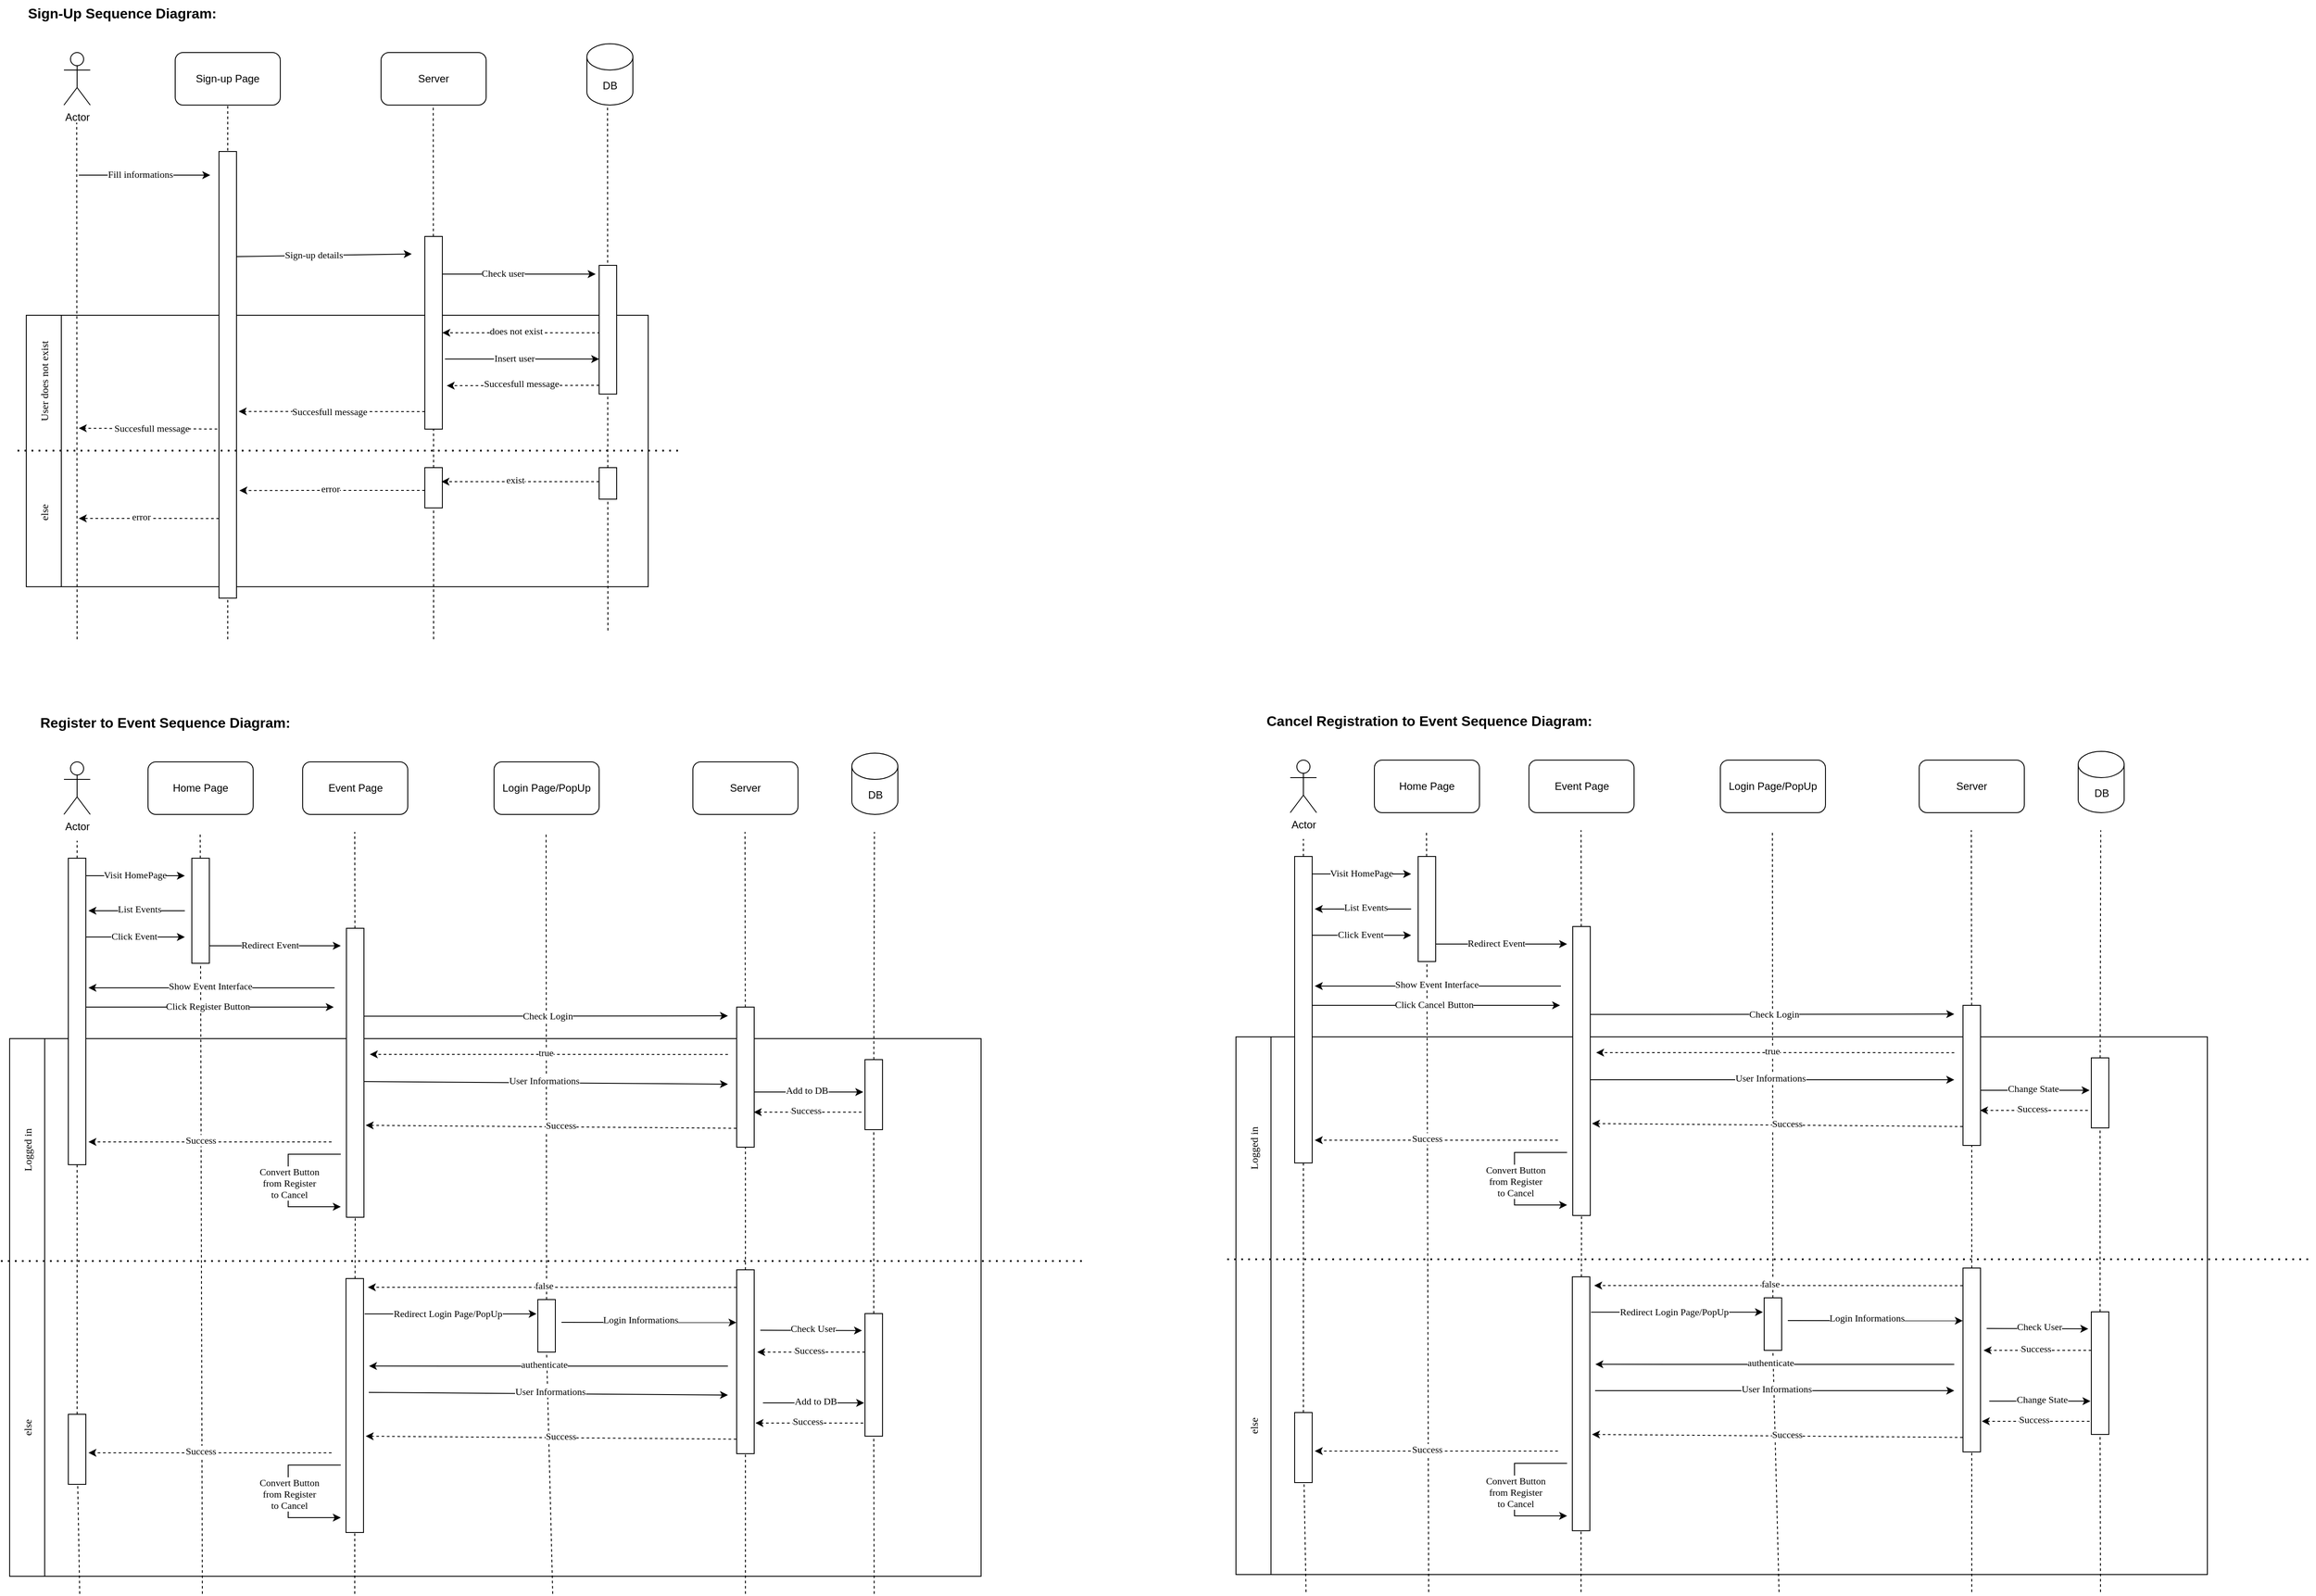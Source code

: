 <mxfile version="17.4.6" type="github">
  <diagram id="6W1MyK6aDZMTI-PS_otd" name="Page-1">
    <mxGraphModel dx="1497" dy="802" grid="1" gridSize="10" guides="1" tooltips="1" connect="1" arrows="1" fold="1" page="1" pageScale="1" pageWidth="850" pageHeight="1100" math="0" shadow="0">
      <root>
        <mxCell id="0" />
        <mxCell id="1" parent="0" />
        <mxCell id="3DPTam1_xMa0_dKdHj1H-107" value="" style="rounded=0;whiteSpace=wrap;html=1;fontFamily=Verdana;" vertex="1" parent="1">
          <mxGeometry x="59" y="1206" width="1070" height="614" as="geometry" />
        </mxCell>
        <mxCell id="3DPTam1_xMa0_dKdHj1H-121" value="" style="endArrow=none;dashed=1;html=1;rounded=0;fontFamily=Verdana;entryX=0.5;entryY=1;entryDx=0;entryDy=0;startArrow=none;" edge="1" parent="1" source="3DPTam1_xMa0_dKdHj1H-124">
          <mxGeometry width="50" height="50" relative="1" as="geometry">
            <mxPoint x="632" y="1680" as="sourcePoint" />
            <mxPoint x="632.41" y="970" as="targetPoint" />
          </mxGeometry>
        </mxCell>
        <mxCell id="520m8HyzZJUTuuyTOJDZ-42" value="" style="rounded=0;whiteSpace=wrap;html=1;fontFamily=Verdana;" parent="1" vertex="1">
          <mxGeometry x="79" y="380" width="670" height="310" as="geometry" />
        </mxCell>
        <mxCell id="520m8HyzZJUTuuyTOJDZ-47" value="" style="rounded=0;whiteSpace=wrap;html=1;fontFamily=Verdana;" parent="1" vertex="1">
          <mxGeometry x="39" y="380" width="40" height="310" as="geometry" />
        </mxCell>
        <mxCell id="520m8HyzZJUTuuyTOJDZ-46" value="" style="endArrow=none;dashed=1;html=1;rounded=0;fontFamily=Verdana;entryX=0.5;entryY=1;entryDx=0;entryDy=0;" parent="1" edge="1">
          <mxGeometry width="50" height="50" relative="1" as="geometry">
            <mxPoint x="703" y="740" as="sourcePoint" />
            <mxPoint x="702.58" y="140" as="targetPoint" />
          </mxGeometry>
        </mxCell>
        <mxCell id="520m8HyzZJUTuuyTOJDZ-45" value="" style="endArrow=none;dashed=1;html=1;rounded=0;fontFamily=Verdana;entryX=0.5;entryY=1;entryDx=0;entryDy=0;startArrow=none;" parent="1" source="520m8HyzZJUTuuyTOJDZ-53" edge="1">
          <mxGeometry width="50" height="50" relative="1" as="geometry">
            <mxPoint x="503.58" y="850" as="sourcePoint" />
            <mxPoint x="503.58" y="140" as="targetPoint" />
          </mxGeometry>
        </mxCell>
        <mxCell id="520m8HyzZJUTuuyTOJDZ-44" value="" style="endArrow=none;dashed=1;html=1;rounded=0;fontFamily=Verdana;entryX=0.5;entryY=1;entryDx=0;entryDy=0;" parent="1" target="520m8HyzZJUTuuyTOJDZ-2" edge="1">
          <mxGeometry width="50" height="50" relative="1" as="geometry">
            <mxPoint x="269" y="750" as="sourcePoint" />
            <mxPoint x="429" y="60" as="targetPoint" />
          </mxGeometry>
        </mxCell>
        <mxCell id="520m8HyzZJUTuuyTOJDZ-2" value="Sign-up Page" style="rounded=1;whiteSpace=wrap;html=1;flipH=0;flipV=0;" parent="1" vertex="1">
          <mxGeometry x="209" y="80" width="120" height="60" as="geometry" />
        </mxCell>
        <mxCell id="520m8HyzZJUTuuyTOJDZ-3" value="Server" style="rounded=1;whiteSpace=wrap;html=1;flipH=0;flipV=0;" parent="1" vertex="1">
          <mxGeometry x="444" y="80" width="120" height="60" as="geometry" />
        </mxCell>
        <mxCell id="520m8HyzZJUTuuyTOJDZ-4" value="DB" style="shape=cylinder3;whiteSpace=wrap;html=1;boundedLbl=1;backgroundOutline=1;size=15;flipH=0;flipV=0;" parent="1" vertex="1">
          <mxGeometry x="679" y="70" width="52.5" height="70" as="geometry" />
        </mxCell>
        <mxCell id="520m8HyzZJUTuuyTOJDZ-1" value="Actor" style="shape=umlActor;verticalLabelPosition=bottom;verticalAlign=top;html=1;outlineConnect=0;" parent="1" vertex="1">
          <mxGeometry x="82" y="80" width="30" height="60" as="geometry" />
        </mxCell>
        <mxCell id="520m8HyzZJUTuuyTOJDZ-16" value="" style="endArrow=classic;html=1;rounded=0;fontFamily=Verdana;" parent="1" edge="1">
          <mxGeometry width="50" height="50" relative="1" as="geometry">
            <mxPoint x="99" y="220" as="sourcePoint" />
            <mxPoint x="249" y="220" as="targetPoint" />
          </mxGeometry>
        </mxCell>
        <mxCell id="520m8HyzZJUTuuyTOJDZ-17" value="Fill informations" style="edgeLabel;html=1;align=center;verticalAlign=middle;resizable=0;points=[];fontFamily=Verdana;" parent="520m8HyzZJUTuuyTOJDZ-16" vertex="1" connectable="0">
          <mxGeometry x="-0.293" y="1" relative="1" as="geometry">
            <mxPoint x="17" as="offset" />
          </mxGeometry>
        </mxCell>
        <mxCell id="520m8HyzZJUTuuyTOJDZ-25" value="" style="endArrow=classic;html=1;rounded=0;fontFamily=Verdana;" parent="1" edge="1">
          <mxGeometry width="50" height="50" relative="1" as="geometry">
            <mxPoint x="279" y="313" as="sourcePoint" />
            <mxPoint x="479" y="310" as="targetPoint" />
          </mxGeometry>
        </mxCell>
        <mxCell id="520m8HyzZJUTuuyTOJDZ-26" value="Sign-up details" style="edgeLabel;html=1;align=center;verticalAlign=middle;resizable=0;points=[];fontFamily=Verdana;" parent="520m8HyzZJUTuuyTOJDZ-25" vertex="1" connectable="0">
          <mxGeometry x="-0.293" y="1" relative="1" as="geometry">
            <mxPoint x="17" as="offset" />
          </mxGeometry>
        </mxCell>
        <mxCell id="520m8HyzZJUTuuyTOJDZ-29" value="" style="endArrow=classic;html=1;rounded=0;fontFamily=Verdana;" parent="1" edge="1">
          <mxGeometry width="50" height="50" relative="1" as="geometry">
            <mxPoint x="499" y="333" as="sourcePoint" />
            <mxPoint x="689" y="333" as="targetPoint" />
          </mxGeometry>
        </mxCell>
        <mxCell id="520m8HyzZJUTuuyTOJDZ-30" value="Check user" style="edgeLabel;html=1;align=center;verticalAlign=middle;resizable=0;points=[];fontFamily=Verdana;" parent="520m8HyzZJUTuuyTOJDZ-29" vertex="1" connectable="0">
          <mxGeometry x="-0.293" y="1" relative="1" as="geometry">
            <mxPoint x="17" as="offset" />
          </mxGeometry>
        </mxCell>
        <mxCell id="520m8HyzZJUTuuyTOJDZ-32" value="" style="endArrow=classic;html=1;rounded=0;dashed=1;fontFamily=Verdana;" parent="1" edge="1">
          <mxGeometry width="50" height="50" relative="1" as="geometry">
            <mxPoint x="694" y="400" as="sourcePoint" />
            <mxPoint x="514" y="400" as="targetPoint" />
          </mxGeometry>
        </mxCell>
        <mxCell id="520m8HyzZJUTuuyTOJDZ-33" value="does not exist" style="edgeLabel;html=1;align=center;verticalAlign=middle;resizable=0;points=[];fontFamily=Verdana;" parent="520m8HyzZJUTuuyTOJDZ-32" vertex="1" connectable="0">
          <mxGeometry x="-0.293" y="1" relative="1" as="geometry">
            <mxPoint x="-33" y="-3" as="offset" />
          </mxGeometry>
        </mxCell>
        <mxCell id="520m8HyzZJUTuuyTOJDZ-34" value="" style="endArrow=classic;html=1;rounded=0;dashed=1;fontFamily=Verdana;entryX=1.125;entryY=0.582;entryDx=0;entryDy=0;entryPerimeter=0;" parent="1" target="520m8HyzZJUTuuyTOJDZ-38" edge="1">
          <mxGeometry width="50" height="50" relative="1" as="geometry">
            <mxPoint x="494" y="490" as="sourcePoint" />
            <mxPoint x="289" y="490" as="targetPoint" />
          </mxGeometry>
        </mxCell>
        <mxCell id="520m8HyzZJUTuuyTOJDZ-35" value="Succesfull message" style="edgeLabel;html=1;align=center;verticalAlign=middle;resizable=0;points=[];fontFamily=Verdana;" parent="520m8HyzZJUTuuyTOJDZ-34" vertex="1" connectable="0">
          <mxGeometry x="-0.293" y="1" relative="1" as="geometry">
            <mxPoint x="-34" y="-1" as="offset" />
          </mxGeometry>
        </mxCell>
        <mxCell id="520m8HyzZJUTuuyTOJDZ-36" value="" style="endArrow=classic;html=1;rounded=0;dashed=1;fontFamily=Verdana;" parent="1" edge="1">
          <mxGeometry width="50" height="50" relative="1" as="geometry">
            <mxPoint x="269" y="510" as="sourcePoint" />
            <mxPoint x="99" y="509" as="targetPoint" />
          </mxGeometry>
        </mxCell>
        <mxCell id="520m8HyzZJUTuuyTOJDZ-37" value="Succesfull message" style="edgeLabel;html=1;align=center;verticalAlign=middle;resizable=0;points=[];fontFamily=Verdana;" parent="520m8HyzZJUTuuyTOJDZ-36" vertex="1" connectable="0">
          <mxGeometry x="-0.293" y="1" relative="1" as="geometry">
            <mxPoint x="-27" y="-2" as="offset" />
          </mxGeometry>
        </mxCell>
        <mxCell id="520m8HyzZJUTuuyTOJDZ-38" value="" style="verticalLabelPosition=bottom;verticalAlign=top;html=1;shape=mxgraph.basic.rect;fillColor2=none;strokeWidth=1;size=20;indent=5;fontFamily=Verdana;" parent="1" vertex="1">
          <mxGeometry x="259" y="193" width="20" height="510" as="geometry" />
        </mxCell>
        <mxCell id="520m8HyzZJUTuuyTOJDZ-39" value="" style="verticalLabelPosition=bottom;verticalAlign=top;html=1;shape=mxgraph.basic.rect;fillColor2=none;strokeWidth=1;size=20;indent=5;fontFamily=Verdana;" parent="1" vertex="1">
          <mxGeometry x="693" y="323" width="20" height="147" as="geometry" />
        </mxCell>
        <mxCell id="520m8HyzZJUTuuyTOJDZ-43" value="" style="endArrow=none;dashed=1;html=1;dashPattern=1 3;strokeWidth=2;rounded=0;fontFamily=Verdana;" parent="1" edge="1">
          <mxGeometry width="50" height="50" relative="1" as="geometry">
            <mxPoint x="29" y="534.58" as="sourcePoint" />
            <mxPoint x="789" y="534.58" as="targetPoint" />
          </mxGeometry>
        </mxCell>
        <mxCell id="520m8HyzZJUTuuyTOJDZ-40" value="" style="verticalLabelPosition=bottom;verticalAlign=top;html=1;shape=mxgraph.basic.rect;fillColor2=none;strokeWidth=1;size=20;indent=5;fontFamily=Verdana;" parent="1" vertex="1">
          <mxGeometry x="494" y="290" width="20" height="220" as="geometry" />
        </mxCell>
        <mxCell id="520m8HyzZJUTuuyTOJDZ-48" value="" style="endArrow=classic;html=1;rounded=0;fontFamily=Verdana;" parent="1" edge="1">
          <mxGeometry width="50" height="50" relative="1" as="geometry">
            <mxPoint x="517" y="430" as="sourcePoint" />
            <mxPoint x="693" y="430" as="targetPoint" />
          </mxGeometry>
        </mxCell>
        <mxCell id="520m8HyzZJUTuuyTOJDZ-49" value="Insert user" style="edgeLabel;html=1;align=center;verticalAlign=middle;resizable=0;points=[];fontFamily=Verdana;" parent="520m8HyzZJUTuuyTOJDZ-48" vertex="1" connectable="0">
          <mxGeometry x="-0.293" y="1" relative="1" as="geometry">
            <mxPoint x="17" as="offset" />
          </mxGeometry>
        </mxCell>
        <mxCell id="520m8HyzZJUTuuyTOJDZ-50" value="" style="endArrow=classic;html=1;rounded=0;dashed=1;fontFamily=Verdana;" parent="1" edge="1">
          <mxGeometry width="50" height="50" relative="1" as="geometry">
            <mxPoint x="693" y="460" as="sourcePoint" />
            <mxPoint x="519" y="460.42" as="targetPoint" />
          </mxGeometry>
        </mxCell>
        <mxCell id="520m8HyzZJUTuuyTOJDZ-51" value="Succesfull message" style="edgeLabel;html=1;align=center;verticalAlign=middle;resizable=0;points=[];fontFamily=Verdana;" parent="520m8HyzZJUTuuyTOJDZ-50" vertex="1" connectable="0">
          <mxGeometry x="-0.293" y="1" relative="1" as="geometry">
            <mxPoint x="-28" y="-3" as="offset" />
          </mxGeometry>
        </mxCell>
        <mxCell id="520m8HyzZJUTuuyTOJDZ-52" value="" style="verticalLabelPosition=bottom;verticalAlign=top;html=1;shape=mxgraph.basic.rect;fillColor2=none;strokeWidth=1;size=20;indent=5;fontFamily=Verdana;" parent="1" vertex="1">
          <mxGeometry x="693" y="554" width="20" height="36" as="geometry" />
        </mxCell>
        <mxCell id="520m8HyzZJUTuuyTOJDZ-53" value="" style="verticalLabelPosition=bottom;verticalAlign=top;html=1;shape=mxgraph.basic.rect;fillColor2=none;strokeWidth=1;size=20;indent=5;fontFamily=Verdana;" parent="1" vertex="1">
          <mxGeometry x="494" y="554" width="20" height="46" as="geometry" />
        </mxCell>
        <mxCell id="520m8HyzZJUTuuyTOJDZ-54" value="" style="endArrow=none;dashed=1;html=1;rounded=0;fontFamily=Verdana;entryX=0.5;entryY=1;entryDx=0;entryDy=0;" parent="1" target="520m8HyzZJUTuuyTOJDZ-53" edge="1">
          <mxGeometry width="50" height="50" relative="1" as="geometry">
            <mxPoint x="504" y="750" as="sourcePoint" />
            <mxPoint x="503.58" y="140" as="targetPoint" />
          </mxGeometry>
        </mxCell>
        <mxCell id="520m8HyzZJUTuuyTOJDZ-55" value="" style="endArrow=classic;html=1;rounded=0;dashed=1;fontFamily=Verdana;" parent="1" edge="1">
          <mxGeometry width="50" height="50" relative="1" as="geometry">
            <mxPoint x="693" y="570" as="sourcePoint" />
            <mxPoint x="513" y="570" as="targetPoint" />
          </mxGeometry>
        </mxCell>
        <mxCell id="520m8HyzZJUTuuyTOJDZ-56" value="exist" style="edgeLabel;html=1;align=center;verticalAlign=middle;resizable=0;points=[];fontFamily=Verdana;" parent="520m8HyzZJUTuuyTOJDZ-55" vertex="1" connectable="0">
          <mxGeometry x="-0.293" y="1" relative="1" as="geometry">
            <mxPoint x="-33" y="-3" as="offset" />
          </mxGeometry>
        </mxCell>
        <mxCell id="520m8HyzZJUTuuyTOJDZ-57" value="" style="endArrow=classic;html=1;rounded=0;dashed=1;fontFamily=Verdana;entryX=1.167;entryY=0.759;entryDx=0;entryDy=0;entryPerimeter=0;" parent="1" target="520m8HyzZJUTuuyTOJDZ-38" edge="1">
          <mxGeometry width="50" height="50" relative="1" as="geometry">
            <mxPoint x="494.0" y="580" as="sourcePoint" />
            <mxPoint x="314" y="580" as="targetPoint" />
          </mxGeometry>
        </mxCell>
        <mxCell id="520m8HyzZJUTuuyTOJDZ-58" value="error" style="edgeLabel;html=1;align=center;verticalAlign=middle;resizable=0;points=[];fontFamily=Verdana;" parent="520m8HyzZJUTuuyTOJDZ-57" vertex="1" connectable="0">
          <mxGeometry x="-0.293" y="1" relative="1" as="geometry">
            <mxPoint x="-33" y="-3" as="offset" />
          </mxGeometry>
        </mxCell>
        <mxCell id="520m8HyzZJUTuuyTOJDZ-59" value="" style="endArrow=classic;html=1;rounded=0;dashed=1;fontFamily=Verdana;" parent="1" edge="1">
          <mxGeometry width="50" height="50" relative="1" as="geometry">
            <mxPoint x="259.0" y="612.08" as="sourcePoint" />
            <mxPoint x="99" y="612" as="targetPoint" />
          </mxGeometry>
        </mxCell>
        <mxCell id="520m8HyzZJUTuuyTOJDZ-60" value="error" style="edgeLabel;html=1;align=center;verticalAlign=middle;resizable=0;points=[];fontFamily=Verdana;" parent="520m8HyzZJUTuuyTOJDZ-59" vertex="1" connectable="0">
          <mxGeometry x="-0.293" y="1" relative="1" as="geometry">
            <mxPoint x="-33" y="-3" as="offset" />
          </mxGeometry>
        </mxCell>
        <mxCell id="520m8HyzZJUTuuyTOJDZ-61" value="" style="endArrow=none;dashed=1;html=1;rounded=0;fontFamily=Verdana;entryX=0.5;entryY=1;entryDx=0;entryDy=0;" parent="1" edge="1">
          <mxGeometry width="50" height="50" relative="1" as="geometry">
            <mxPoint x="97" y="750" as="sourcePoint" />
            <mxPoint x="96.58" y="160" as="targetPoint" />
          </mxGeometry>
        </mxCell>
        <mxCell id="520m8HyzZJUTuuyTOJDZ-62" value="User does not exist" style="text;strokeColor=none;fillColor=none;align=center;verticalAlign=middle;spacingLeft=4;spacingRight=4;overflow=hidden;points=[[0,0.5],[1,0.5]];portConstraint=eastwest;rotatable=0;fontFamily=Verdana;html=0;horizontal=0;" parent="1" vertex="1">
          <mxGeometry x="44" y="390" width="30" height="130" as="geometry" />
        </mxCell>
        <mxCell id="520m8HyzZJUTuuyTOJDZ-63" value="else" style="text;strokeColor=none;fillColor=none;align=center;verticalAlign=middle;spacingLeft=4;spacingRight=4;overflow=hidden;points=[[0,0.5],[1,0.5]];portConstraint=eastwest;rotatable=0;fontFamily=Verdana;html=0;horizontal=0;" parent="1" vertex="1">
          <mxGeometry x="44" y="540" width="30" height="130" as="geometry" />
        </mxCell>
        <mxCell id="3DPTam1_xMa0_dKdHj1H-1" value="Actor" style="shape=umlActor;verticalLabelPosition=bottom;verticalAlign=top;html=1;outlineConnect=0;" vertex="1" parent="1">
          <mxGeometry x="82" y="890" width="30" height="60" as="geometry" />
        </mxCell>
        <mxCell id="3DPTam1_xMa0_dKdHj1H-3" value="" style="endArrow=none;dashed=1;html=1;rounded=0;fontFamily=Verdana;startArrow=none;" edge="1" parent="1" source="3DPTam1_xMa0_dKdHj1H-50">
          <mxGeometry width="50" height="50" relative="1" as="geometry">
            <mxPoint x="96.92" y="1560" as="sourcePoint" />
            <mxPoint x="97" y="980" as="targetPoint" />
          </mxGeometry>
        </mxCell>
        <mxCell id="3DPTam1_xMa0_dKdHj1H-4" value="Home Page" style="rounded=1;whiteSpace=wrap;html=1;flipH=0;flipV=0;" vertex="1" parent="1">
          <mxGeometry x="178" y="890" width="120" height="60" as="geometry" />
        </mxCell>
        <mxCell id="3DPTam1_xMa0_dKdHj1H-5" value="Event Page" style="rounded=1;whiteSpace=wrap;html=1;flipH=0;flipV=0;" vertex="1" parent="1">
          <mxGeometry x="354.5" y="890" width="120" height="60" as="geometry" />
        </mxCell>
        <mxCell id="3DPTam1_xMa0_dKdHj1H-6" value="Server" style="rounded=1;whiteSpace=wrap;html=1;flipH=0;flipV=0;" vertex="1" parent="1">
          <mxGeometry x="800" y="890" width="120" height="60" as="geometry" />
        </mxCell>
        <mxCell id="3DPTam1_xMa0_dKdHj1H-7" value="DB" style="shape=cylinder3;whiteSpace=wrap;html=1;boundedLbl=1;backgroundOutline=1;size=15;flipH=0;flipV=0;" vertex="1" parent="1">
          <mxGeometry x="981.5" y="880" width="52.5" height="70" as="geometry" />
        </mxCell>
        <mxCell id="3DPTam1_xMa0_dKdHj1H-8" value="" style="endArrow=none;dashed=1;html=1;rounded=0;fontFamily=Verdana;entryX=0.5;entryY=1;entryDx=0;entryDy=0;startArrow=none;" edge="1" parent="1" source="3DPTam1_xMa0_dKdHj1H-24">
          <mxGeometry width="50" height="50" relative="1" as="geometry">
            <mxPoint x="237.92" y="1560" as="sourcePoint" />
            <mxPoint x="237.5" y="970" as="targetPoint" />
          </mxGeometry>
        </mxCell>
        <mxCell id="3DPTam1_xMa0_dKdHj1H-9" value="" style="endArrow=none;dashed=1;html=1;rounded=0;fontFamily=Verdana;entryX=0.5;entryY=1;entryDx=0;entryDy=0;startArrow=none;" edge="1" parent="1" source="3DPTam1_xMa0_dKdHj1H-31">
          <mxGeometry width="50" height="50" relative="1" as="geometry">
            <mxPoint x="414.42" y="1560" as="sourcePoint" />
            <mxPoint x="414" y="970" as="targetPoint" />
          </mxGeometry>
        </mxCell>
        <mxCell id="3DPTam1_xMa0_dKdHj1H-10" value="" style="endArrow=none;dashed=1;html=1;rounded=0;fontFamily=Verdana;entryX=0.5;entryY=1;entryDx=0;entryDy=0;startArrow=none;" edge="1" parent="1" source="3DPTam1_xMa0_dKdHj1H-43">
          <mxGeometry width="50" height="50" relative="1" as="geometry">
            <mxPoint x="859.5" y="1080" as="sourcePoint" />
            <mxPoint x="859.5" y="970" as="targetPoint" />
          </mxGeometry>
        </mxCell>
        <mxCell id="3DPTam1_xMa0_dKdHj1H-11" value="" style="endArrow=none;dashed=1;html=1;rounded=0;fontFamily=Verdana;entryX=0.5;entryY=1;entryDx=0;entryDy=0;startArrow=none;" edge="1" parent="1" source="3DPTam1_xMa0_dKdHj1H-46">
          <mxGeometry width="50" height="50" relative="1" as="geometry">
            <mxPoint x="1007.67" y="1560" as="sourcePoint" />
            <mxPoint x="1007.25" y="970" as="targetPoint" />
          </mxGeometry>
        </mxCell>
        <mxCell id="3DPTam1_xMa0_dKdHj1H-12" value="" style="endArrow=classic;html=1;rounded=0;fontFamily=Verdana;" edge="1" parent="1">
          <mxGeometry width="50" height="50" relative="1" as="geometry">
            <mxPoint x="100" y="1020" as="sourcePoint" />
            <mxPoint x="220" y="1020" as="targetPoint" />
          </mxGeometry>
        </mxCell>
        <mxCell id="3DPTam1_xMa0_dKdHj1H-13" value="Visit HomePage" style="edgeLabel;html=1;align=center;verticalAlign=middle;resizable=0;points=[];fontFamily=Verdana;" vertex="1" connectable="0" parent="3DPTam1_xMa0_dKdHj1H-12">
          <mxGeometry x="-0.293" y="1" relative="1" as="geometry">
            <mxPoint x="20" as="offset" />
          </mxGeometry>
        </mxCell>
        <mxCell id="3DPTam1_xMa0_dKdHj1H-15" value="" style="endArrow=classic;html=1;rounded=0;fontFamily=Verdana;" edge="1" parent="1">
          <mxGeometry width="50" height="50" relative="1" as="geometry">
            <mxPoint x="220" y="1060" as="sourcePoint" />
            <mxPoint x="110" y="1060" as="targetPoint" />
          </mxGeometry>
        </mxCell>
        <mxCell id="3DPTam1_xMa0_dKdHj1H-16" value="List Events" style="edgeLabel;html=1;align=center;verticalAlign=middle;resizable=0;points=[];fontFamily=Verdana;" vertex="1" connectable="0" parent="3DPTam1_xMa0_dKdHj1H-15">
          <mxGeometry x="-0.293" y="1" relative="1" as="geometry">
            <mxPoint x="-13" y="-3" as="offset" />
          </mxGeometry>
        </mxCell>
        <mxCell id="3DPTam1_xMa0_dKdHj1H-17" value="" style="endArrow=classic;html=1;rounded=0;fontFamily=Verdana;" edge="1" parent="1">
          <mxGeometry width="50" height="50" relative="1" as="geometry">
            <mxPoint x="99" y="1090" as="sourcePoint" />
            <mxPoint x="220" y="1090" as="targetPoint" />
          </mxGeometry>
        </mxCell>
        <mxCell id="3DPTam1_xMa0_dKdHj1H-18" value="Click Event" style="edgeLabel;html=1;align=center;verticalAlign=middle;resizable=0;points=[];fontFamily=Verdana;" vertex="1" connectable="0" parent="3DPTam1_xMa0_dKdHj1H-17">
          <mxGeometry x="-0.293" y="1" relative="1" as="geometry">
            <mxPoint x="20" as="offset" />
          </mxGeometry>
        </mxCell>
        <mxCell id="3DPTam1_xMa0_dKdHj1H-19" value="" style="endArrow=classic;html=1;rounded=0;fontFamily=Verdana;" edge="1" parent="1">
          <mxGeometry width="50" height="50" relative="1" as="geometry">
            <mxPoint x="244.5" y="1100" as="sourcePoint" />
            <mxPoint x="398" y="1100" as="targetPoint" />
          </mxGeometry>
        </mxCell>
        <mxCell id="3DPTam1_xMa0_dKdHj1H-20" value="Redirect Event" style="edgeLabel;html=1;align=center;verticalAlign=middle;resizable=0;points=[];fontFamily=Verdana;" vertex="1" connectable="0" parent="3DPTam1_xMa0_dKdHj1H-19">
          <mxGeometry x="-0.293" y="1" relative="1" as="geometry">
            <mxPoint x="18" as="offset" />
          </mxGeometry>
        </mxCell>
        <mxCell id="3DPTam1_xMa0_dKdHj1H-24" value="" style="verticalLabelPosition=bottom;verticalAlign=top;html=1;shape=mxgraph.basic.rect;fillColor2=none;strokeWidth=1;size=20;indent=5;fontFamily=Verdana;" vertex="1" parent="1">
          <mxGeometry x="228" y="1000" width="20" height="120" as="geometry" />
        </mxCell>
        <mxCell id="3DPTam1_xMa0_dKdHj1H-25" value="" style="endArrow=none;dashed=1;html=1;rounded=0;fontFamily=Verdana;entryX=0.5;entryY=1;entryDx=0;entryDy=0;" edge="1" parent="1" target="3DPTam1_xMa0_dKdHj1H-24">
          <mxGeometry width="50" height="50" relative="1" as="geometry">
            <mxPoint x="240" y="1840" as="sourcePoint" />
            <mxPoint x="237.5" y="970" as="targetPoint" />
          </mxGeometry>
        </mxCell>
        <mxCell id="3DPTam1_xMa0_dKdHj1H-21" value="" style="endArrow=classic;html=1;rounded=0;fontFamily=Verdana;" edge="1" parent="1">
          <mxGeometry width="50" height="50" relative="1" as="geometry">
            <mxPoint x="391" y="1148" as="sourcePoint" />
            <mxPoint x="110" y="1148" as="targetPoint" />
          </mxGeometry>
        </mxCell>
        <mxCell id="3DPTam1_xMa0_dKdHj1H-22" value="Show Event Interface" style="edgeLabel;html=1;align=center;verticalAlign=middle;resizable=0;points=[];fontFamily=Verdana;" vertex="1" connectable="0" parent="3DPTam1_xMa0_dKdHj1H-21">
          <mxGeometry x="-0.293" y="1" relative="1" as="geometry">
            <mxPoint x="-43" y="-3" as="offset" />
          </mxGeometry>
        </mxCell>
        <mxCell id="3DPTam1_xMa0_dKdHj1H-26" value="" style="endArrow=classic;html=1;rounded=0;fontFamily=Verdana;" edge="1" parent="1">
          <mxGeometry width="50" height="50" relative="1" as="geometry">
            <mxPoint x="105.5" y="1170" as="sourcePoint" />
            <mxPoint x="390" y="1170" as="targetPoint" />
          </mxGeometry>
        </mxCell>
        <mxCell id="3DPTam1_xMa0_dKdHj1H-27" value="Click Register Button" style="edgeLabel;html=1;align=center;verticalAlign=middle;resizable=0;points=[];fontFamily=Verdana;" vertex="1" connectable="0" parent="3DPTam1_xMa0_dKdHj1H-26">
          <mxGeometry x="-0.293" y="1" relative="1" as="geometry">
            <mxPoint x="40" as="offset" />
          </mxGeometry>
        </mxCell>
        <mxCell id="3DPTam1_xMa0_dKdHj1H-28" value="" style="endArrow=classic;html=1;rounded=0;fontFamily=Verdana;" edge="1" parent="1">
          <mxGeometry width="50" height="50" relative="1" as="geometry">
            <mxPoint x="418.5" y="1255" as="sourcePoint" />
            <mxPoint x="840" y="1258" as="targetPoint" />
          </mxGeometry>
        </mxCell>
        <mxCell id="3DPTam1_xMa0_dKdHj1H-29" value="User Informations" style="edgeLabel;html=1;align=center;verticalAlign=middle;resizable=0;points=[];fontFamily=Verdana;" vertex="1" connectable="0" parent="3DPTam1_xMa0_dKdHj1H-28">
          <mxGeometry x="-0.293" y="1" relative="1" as="geometry">
            <mxPoint x="62" y="-1" as="offset" />
          </mxGeometry>
        </mxCell>
        <mxCell id="3DPTam1_xMa0_dKdHj1H-31" value="" style="verticalLabelPosition=bottom;verticalAlign=top;html=1;shape=mxgraph.basic.rect;fillColor2=none;strokeWidth=1;size=20;indent=5;fontFamily=Verdana;" vertex="1" parent="1">
          <mxGeometry x="404.5" y="1080" width="20" height="330" as="geometry" />
        </mxCell>
        <mxCell id="3DPTam1_xMa0_dKdHj1H-32" value="" style="endArrow=none;dashed=1;html=1;rounded=0;fontFamily=Verdana;entryX=0.5;entryY=1;entryDx=0;entryDy=0;startArrow=none;" edge="1" parent="1" source="3DPTam1_xMa0_dKdHj1H-114" target="3DPTam1_xMa0_dKdHj1H-31">
          <mxGeometry width="50" height="50" relative="1" as="geometry">
            <mxPoint x="415" y="1680" as="sourcePoint" />
            <mxPoint x="414" y="970" as="targetPoint" />
          </mxGeometry>
        </mxCell>
        <mxCell id="3DPTam1_xMa0_dKdHj1H-33" value="" style="endArrow=classic;html=1;rounded=0;fontFamily=Verdana;" edge="1" parent="1">
          <mxGeometry width="50" height="50" relative="1" as="geometry">
            <mxPoint x="864.5" y="1267" as="sourcePoint" />
            <mxPoint x="994.5" y="1267" as="targetPoint" />
          </mxGeometry>
        </mxCell>
        <mxCell id="3DPTam1_xMa0_dKdHj1H-34" value="Add to DB" style="edgeLabel;html=1;align=center;verticalAlign=middle;resizable=0;points=[];fontFamily=Verdana;" vertex="1" connectable="0" parent="3DPTam1_xMa0_dKdHj1H-33">
          <mxGeometry x="-0.293" y="1" relative="1" as="geometry">
            <mxPoint x="19" y="-1" as="offset" />
          </mxGeometry>
        </mxCell>
        <mxCell id="3DPTam1_xMa0_dKdHj1H-35" value="" style="endArrow=classic;html=1;rounded=0;dashed=1;fontFamily=Verdana;" edge="1" parent="1">
          <mxGeometry width="50" height="50" relative="1" as="geometry">
            <mxPoint x="992.5" y="1290" as="sourcePoint" />
            <mxPoint x="869.5" y="1290" as="targetPoint" />
          </mxGeometry>
        </mxCell>
        <mxCell id="3DPTam1_xMa0_dKdHj1H-36" value="Success" style="edgeLabel;html=1;align=center;verticalAlign=middle;resizable=0;points=[];fontFamily=Verdana;" vertex="1" connectable="0" parent="3DPTam1_xMa0_dKdHj1H-35">
          <mxGeometry x="-0.293" y="1" relative="1" as="geometry">
            <mxPoint x="-20" y="-3" as="offset" />
          </mxGeometry>
        </mxCell>
        <mxCell id="3DPTam1_xMa0_dKdHj1H-37" value="" style="endArrow=classic;html=1;rounded=0;dashed=1;fontFamily=Verdana;exitX=-0.017;exitY=0.865;exitDx=0;exitDy=0;exitPerimeter=0;" edge="1" parent="1" source="3DPTam1_xMa0_dKdHj1H-43">
          <mxGeometry width="50" height="50" relative="1" as="geometry">
            <mxPoint x="572" y="1305" as="sourcePoint" />
            <mxPoint x="426.5" y="1305" as="targetPoint" />
          </mxGeometry>
        </mxCell>
        <mxCell id="3DPTam1_xMa0_dKdHj1H-38" value="Success" style="edgeLabel;html=1;align=center;verticalAlign=middle;resizable=0;points=[];fontFamily=Verdana;" vertex="1" connectable="0" parent="3DPTam1_xMa0_dKdHj1H-37">
          <mxGeometry x="-0.293" y="1" relative="1" as="geometry">
            <mxPoint x="-51" y="-3" as="offset" />
          </mxGeometry>
        </mxCell>
        <mxCell id="3DPTam1_xMa0_dKdHj1H-39" value="" style="endArrow=classic;html=1;rounded=0;dashed=1;fontFamily=Verdana;" edge="1" parent="1">
          <mxGeometry width="50" height="50" relative="1" as="geometry">
            <mxPoint x="387.5" y="1324" as="sourcePoint" />
            <mxPoint x="110" y="1324" as="targetPoint" />
          </mxGeometry>
        </mxCell>
        <mxCell id="3DPTam1_xMa0_dKdHj1H-40" value="Success" style="edgeLabel;html=1;align=center;verticalAlign=middle;resizable=0;points=[];fontFamily=Verdana;" vertex="1" connectable="0" parent="3DPTam1_xMa0_dKdHj1H-39">
          <mxGeometry x="-0.293" y="1" relative="1" as="geometry">
            <mxPoint x="-52" y="-3" as="offset" />
          </mxGeometry>
        </mxCell>
        <mxCell id="3DPTam1_xMa0_dKdHj1H-41" value="" style="endArrow=classic;html=1;rounded=0;fontFamily=Verdana;" edge="1" parent="1">
          <mxGeometry width="50" height="50" relative="1" as="geometry">
            <mxPoint x="398" y="1338" as="sourcePoint" />
            <mxPoint x="398" y="1398" as="targetPoint" />
            <Array as="points">
              <mxPoint x="338" y="1338" />
              <mxPoint x="338" y="1398" />
            </Array>
          </mxGeometry>
        </mxCell>
        <mxCell id="3DPTam1_xMa0_dKdHj1H-42" value="Convert Button&lt;br&gt;from Register &lt;br&gt;to Cancel" style="edgeLabel;html=1;align=center;verticalAlign=middle;resizable=0;points=[];fontFamily=Verdana;" vertex="1" connectable="0" parent="3DPTam1_xMa0_dKdHj1H-41">
          <mxGeometry x="-0.293" y="1" relative="1" as="geometry">
            <mxPoint y="29" as="offset" />
          </mxGeometry>
        </mxCell>
        <mxCell id="3DPTam1_xMa0_dKdHj1H-43" value="" style="verticalLabelPosition=bottom;verticalAlign=top;html=1;shape=mxgraph.basic.rect;fillColor2=none;strokeWidth=1;size=20;indent=5;fontFamily=Verdana;" vertex="1" parent="1">
          <mxGeometry x="850" y="1170" width="20" height="160" as="geometry" />
        </mxCell>
        <mxCell id="3DPTam1_xMa0_dKdHj1H-44" value="" style="endArrow=none;dashed=1;html=1;rounded=0;fontFamily=Verdana;entryX=0.5;entryY=1;entryDx=0;entryDy=0;startArrow=none;" edge="1" parent="1" source="3DPTam1_xMa0_dKdHj1H-112" target="3DPTam1_xMa0_dKdHj1H-43">
          <mxGeometry width="50" height="50" relative="1" as="geometry">
            <mxPoint x="861.5" y="1680" as="sourcePoint" />
            <mxPoint x="859.5" y="970" as="targetPoint" />
          </mxGeometry>
        </mxCell>
        <mxCell id="3DPTam1_xMa0_dKdHj1H-46" value="" style="verticalLabelPosition=bottom;verticalAlign=top;html=1;shape=mxgraph.basic.rect;fillColor2=none;strokeWidth=1;size=20;indent=5;fontFamily=Verdana;" vertex="1" parent="1">
          <mxGeometry x="996.5" y="1230" width="20" height="80" as="geometry" />
        </mxCell>
        <mxCell id="3DPTam1_xMa0_dKdHj1H-47" value="" style="endArrow=none;dashed=1;html=1;rounded=0;fontFamily=Verdana;entryX=0.5;entryY=1;entryDx=0;entryDy=0;startArrow=none;" edge="1" parent="1" source="3DPTam1_xMa0_dKdHj1H-130" target="3DPTam1_xMa0_dKdHj1H-46">
          <mxGeometry width="50" height="50" relative="1" as="geometry">
            <mxPoint x="1007" y="1670" as="sourcePoint" />
            <mxPoint x="1007.25" y="970" as="targetPoint" />
          </mxGeometry>
        </mxCell>
        <mxCell id="3DPTam1_xMa0_dKdHj1H-50" value="" style="verticalLabelPosition=bottom;verticalAlign=top;html=1;shape=mxgraph.basic.rect;fillColor2=none;strokeWidth=1;size=20;indent=5;fontFamily=Verdana;" vertex="1" parent="1">
          <mxGeometry x="87" y="1000" width="20" height="350" as="geometry" />
        </mxCell>
        <mxCell id="3DPTam1_xMa0_dKdHj1H-51" value="" style="endArrow=none;dashed=1;html=1;rounded=0;fontFamily=Verdana;startArrow=none;" edge="1" parent="1" source="3DPTam1_xMa0_dKdHj1H-152" target="3DPTam1_xMa0_dKdHj1H-50">
          <mxGeometry width="50" height="50" relative="1" as="geometry">
            <mxPoint x="100" y="1840" as="sourcePoint" />
            <mxPoint x="97" y="980" as="targetPoint" />
          </mxGeometry>
        </mxCell>
        <mxCell id="3DPTam1_xMa0_dKdHj1H-52" value="Sign-Up Sequence Diagram:" style="text;html=1;strokeColor=none;fillColor=none;align=left;verticalAlign=middle;whiteSpace=wrap;rounded=0;fontStyle=1;fontSize=16;" vertex="1" parent="1">
          <mxGeometry x="39" y="20" width="226" height="30" as="geometry" />
        </mxCell>
        <mxCell id="3DPTam1_xMa0_dKdHj1H-53" value="Register to Event Sequence Diagram:" style="text;html=1;strokeColor=none;fillColor=none;align=left;verticalAlign=middle;whiteSpace=wrap;rounded=0;fontStyle=1;fontSize=16;" vertex="1" parent="1">
          <mxGeometry x="53" y="830" width="317" height="30" as="geometry" />
        </mxCell>
        <mxCell id="3DPTam1_xMa0_dKdHj1H-103" value="" style="endArrow=classic;html=1;rounded=0;fontFamily=Verdana;" edge="1" parent="1">
          <mxGeometry width="50" height="50" relative="1" as="geometry">
            <mxPoint x="424.5" y="1180.41" as="sourcePoint" />
            <mxPoint x="840" y="1180" as="targetPoint" />
          </mxGeometry>
        </mxCell>
        <mxCell id="3DPTam1_xMa0_dKdHj1H-104" value="Check Login" style="edgeLabel;html=1;align=center;verticalAlign=middle;resizable=0;points=[];fontFamily=Verdana;" vertex="1" connectable="0" parent="3DPTam1_xMa0_dKdHj1H-103">
          <mxGeometry x="-0.293" y="1" relative="1" as="geometry">
            <mxPoint x="62" as="offset" />
          </mxGeometry>
        </mxCell>
        <mxCell id="3DPTam1_xMa0_dKdHj1H-105" value="" style="endArrow=classic;html=1;rounded=0;dashed=1;fontFamily=Verdana;exitX=0.729;exitY=0.032;exitDx=0;exitDy=0;exitPerimeter=0;" edge="1" parent="1">
          <mxGeometry width="50" height="50" relative="1" as="geometry">
            <mxPoint x="840.03" y="1224.08" as="sourcePoint" />
            <mxPoint x="431.25" y="1224" as="targetPoint" />
          </mxGeometry>
        </mxCell>
        <mxCell id="3DPTam1_xMa0_dKdHj1H-106" value="true" style="edgeLabel;html=1;align=center;verticalAlign=middle;resizable=0;points=[];fontFamily=Verdana;" vertex="1" connectable="0" parent="3DPTam1_xMa0_dKdHj1H-105">
          <mxGeometry x="-0.293" y="1" relative="1" as="geometry">
            <mxPoint x="-64" y="-3" as="offset" />
          </mxGeometry>
        </mxCell>
        <mxCell id="3DPTam1_xMa0_dKdHj1H-108" value="" style="rounded=0;whiteSpace=wrap;html=1;fontFamily=Verdana;" vertex="1" parent="1">
          <mxGeometry x="20" y="1206" width="40" height="614" as="geometry" />
        </mxCell>
        <mxCell id="3DPTam1_xMa0_dKdHj1H-109" value="Logged in" style="text;strokeColor=none;fillColor=none;align=center;verticalAlign=middle;spacingLeft=4;spacingRight=4;overflow=hidden;points=[[0,0.5],[1,0.5]];portConstraint=eastwest;rotatable=0;fontFamily=Verdana;html=0;horizontal=0;" vertex="1" parent="1">
          <mxGeometry x="25" y="1268" width="30" height="130" as="geometry" />
        </mxCell>
        <mxCell id="3DPTam1_xMa0_dKdHj1H-110" value="else" style="text;strokeColor=none;fillColor=none;align=center;verticalAlign=middle;spacingLeft=4;spacingRight=4;overflow=hidden;points=[[0,0.5],[1,0.5]];portConstraint=eastwest;rotatable=0;fontFamily=Verdana;html=0;horizontal=0;" vertex="1" parent="1">
          <mxGeometry x="25" y="1585" width="30" height="130" as="geometry" />
        </mxCell>
        <mxCell id="3DPTam1_xMa0_dKdHj1H-111" value="" style="endArrow=none;dashed=1;html=1;dashPattern=1 3;strokeWidth=2;rounded=0;fontFamily=Verdana;" edge="1" parent="1">
          <mxGeometry width="50" height="50" relative="1" as="geometry">
            <mxPoint x="10" y="1460" as="sourcePoint" />
            <mxPoint x="1250" y="1460" as="targetPoint" />
          </mxGeometry>
        </mxCell>
        <mxCell id="3DPTam1_xMa0_dKdHj1H-112" value="" style="verticalLabelPosition=bottom;verticalAlign=top;html=1;shape=mxgraph.basic.rect;fillColor2=none;strokeWidth=1;size=20;indent=5;fontFamily=Verdana;" vertex="1" parent="1">
          <mxGeometry x="850" y="1470" width="20" height="210" as="geometry" />
        </mxCell>
        <mxCell id="3DPTam1_xMa0_dKdHj1H-113" value="" style="endArrow=none;dashed=1;html=1;rounded=0;fontFamily=Verdana;entryX=0.5;entryY=1;entryDx=0;entryDy=0;" edge="1" parent="1" target="3DPTam1_xMa0_dKdHj1H-112">
          <mxGeometry width="50" height="50" relative="1" as="geometry">
            <mxPoint x="860" y="1840" as="sourcePoint" />
            <mxPoint x="860" y="1330" as="targetPoint" />
          </mxGeometry>
        </mxCell>
        <mxCell id="3DPTam1_xMa0_dKdHj1H-114" value="" style="verticalLabelPosition=bottom;verticalAlign=top;html=1;shape=mxgraph.basic.rect;fillColor2=none;strokeWidth=1;size=20;indent=5;fontFamily=Verdana;" vertex="1" parent="1">
          <mxGeometry x="404" y="1480" width="20" height="290" as="geometry" />
        </mxCell>
        <mxCell id="3DPTam1_xMa0_dKdHj1H-115" value="" style="endArrow=none;dashed=1;html=1;rounded=0;fontFamily=Verdana;entryX=0.5;entryY=1;entryDx=0;entryDy=0;" edge="1" parent="1" target="3DPTam1_xMa0_dKdHj1H-114">
          <mxGeometry width="50" height="50" relative="1" as="geometry">
            <mxPoint x="414" y="1840" as="sourcePoint" />
            <mxPoint x="414.5" y="1410" as="targetPoint" />
          </mxGeometry>
        </mxCell>
        <mxCell id="3DPTam1_xMa0_dKdHj1H-118" value="Login Page/PopUp" style="rounded=1;whiteSpace=wrap;html=1;flipH=0;flipV=0;" vertex="1" parent="1">
          <mxGeometry x="573" y="890" width="120" height="60" as="geometry" />
        </mxCell>
        <mxCell id="3DPTam1_xMa0_dKdHj1H-122" value="" style="endArrow=classic;html=1;rounded=0;dashed=1;fontFamily=Verdana;exitX=0.729;exitY=0.032;exitDx=0;exitDy=0;exitPerimeter=0;" edge="1" parent="1">
          <mxGeometry width="50" height="50" relative="1" as="geometry">
            <mxPoint x="849.78" y="1490.08" as="sourcePoint" />
            <mxPoint x="429" y="1490" as="targetPoint" />
          </mxGeometry>
        </mxCell>
        <mxCell id="3DPTam1_xMa0_dKdHj1H-123" value="false" style="edgeLabel;html=1;align=center;verticalAlign=middle;resizable=0;points=[];fontFamily=Verdana;" vertex="1" connectable="0" parent="3DPTam1_xMa0_dKdHj1H-122">
          <mxGeometry x="-0.293" y="1" relative="1" as="geometry">
            <mxPoint x="-72" y="-3" as="offset" />
          </mxGeometry>
        </mxCell>
        <mxCell id="3DPTam1_xMa0_dKdHj1H-124" value="" style="verticalLabelPosition=bottom;verticalAlign=top;html=1;shape=mxgraph.basic.rect;fillColor2=none;strokeWidth=1;size=20;indent=5;fontFamily=Verdana;" vertex="1" parent="1">
          <mxGeometry x="623" y="1504" width="20" height="60" as="geometry" />
        </mxCell>
        <mxCell id="3DPTam1_xMa0_dKdHj1H-125" value="" style="endArrow=none;dashed=1;html=1;rounded=0;fontFamily=Verdana;entryX=0.5;entryY=1;entryDx=0;entryDy=0;startArrow=none;" edge="1" parent="1" target="3DPTam1_xMa0_dKdHj1H-124">
          <mxGeometry width="50" height="50" relative="1" as="geometry">
            <mxPoint x="640" y="1840" as="sourcePoint" />
            <mxPoint x="632.41" y="970" as="targetPoint" />
          </mxGeometry>
        </mxCell>
        <mxCell id="3DPTam1_xMa0_dKdHj1H-126" value="" style="endArrow=classic;html=1;rounded=0;fontFamily=Verdana;entryX=-0.071;entryY=0.272;entryDx=0;entryDy=0;entryPerimeter=0;" edge="1" parent="1" target="3DPTam1_xMa0_dKdHj1H-124">
          <mxGeometry width="50" height="50" relative="1" as="geometry">
            <mxPoint x="425.25" y="1520.41" as="sourcePoint" />
            <mxPoint x="620" y="1520" as="targetPoint" />
          </mxGeometry>
        </mxCell>
        <mxCell id="3DPTam1_xMa0_dKdHj1H-127" value="Redirect Login Page/PopUp" style="edgeLabel;html=1;align=center;verticalAlign=middle;resizable=0;points=[];fontFamily=Verdana;" vertex="1" connectable="0" parent="3DPTam1_xMa0_dKdHj1H-126">
          <mxGeometry x="-0.293" y="1" relative="1" as="geometry">
            <mxPoint x="25" as="offset" />
          </mxGeometry>
        </mxCell>
        <mxCell id="3DPTam1_xMa0_dKdHj1H-128" value="" style="endArrow=classic;html=1;rounded=0;fontFamily=Verdana;entryX=0.739;entryY=0.528;entryDx=0;entryDy=0;entryPerimeter=0;" edge="1" parent="1" target="3DPTam1_xMa0_dKdHj1H-107">
          <mxGeometry width="50" height="50" relative="1" as="geometry">
            <mxPoint x="650" y="1530" as="sourcePoint" />
            <mxPoint x="780" y="1530" as="targetPoint" />
          </mxGeometry>
        </mxCell>
        <mxCell id="3DPTam1_xMa0_dKdHj1H-129" value="Login Informations" style="edgeLabel;html=1;align=center;verticalAlign=middle;resizable=0;points=[];fontFamily=Verdana;" vertex="1" connectable="0" parent="3DPTam1_xMa0_dKdHj1H-128">
          <mxGeometry x="-0.293" y="1" relative="1" as="geometry">
            <mxPoint x="19" y="-2" as="offset" />
          </mxGeometry>
        </mxCell>
        <mxCell id="3DPTam1_xMa0_dKdHj1H-130" value="" style="verticalLabelPosition=bottom;verticalAlign=top;html=1;shape=mxgraph.basic.rect;fillColor2=none;strokeWidth=1;size=20;indent=5;fontFamily=Verdana;" vertex="1" parent="1">
          <mxGeometry x="996.5" y="1520" width="20" height="140" as="geometry" />
        </mxCell>
        <mxCell id="3DPTam1_xMa0_dKdHj1H-131" value="" style="endArrow=none;dashed=1;html=1;rounded=0;fontFamily=Verdana;entryX=0.5;entryY=1;entryDx=0;entryDy=0;" edge="1" parent="1" target="3DPTam1_xMa0_dKdHj1H-130">
          <mxGeometry width="50" height="50" relative="1" as="geometry">
            <mxPoint x="1007" y="1840" as="sourcePoint" />
            <mxPoint x="1006.5" y="1310" as="targetPoint" />
          </mxGeometry>
        </mxCell>
        <mxCell id="3DPTam1_xMa0_dKdHj1H-132" value="" style="endArrow=classic;html=1;rounded=0;fontFamily=Verdana;" edge="1" parent="1">
          <mxGeometry width="50" height="50" relative="1" as="geometry">
            <mxPoint x="877" y="1539" as="sourcePoint" />
            <mxPoint x="993" y="1539.41" as="targetPoint" />
          </mxGeometry>
        </mxCell>
        <mxCell id="3DPTam1_xMa0_dKdHj1H-133" value="Check User" style="edgeLabel;html=1;align=center;verticalAlign=middle;resizable=0;points=[];fontFamily=Verdana;" vertex="1" connectable="0" parent="3DPTam1_xMa0_dKdHj1H-132">
          <mxGeometry x="-0.293" y="1" relative="1" as="geometry">
            <mxPoint x="19" y="-1" as="offset" />
          </mxGeometry>
        </mxCell>
        <mxCell id="3DPTam1_xMa0_dKdHj1H-134" value="" style="endArrow=classic;html=1;rounded=0;dashed=1;fontFamily=Verdana;" edge="1" parent="1">
          <mxGeometry width="50" height="50" relative="1" as="geometry">
            <mxPoint x="996.5" y="1564" as="sourcePoint" />
            <mxPoint x="873.5" y="1564" as="targetPoint" />
          </mxGeometry>
        </mxCell>
        <mxCell id="3DPTam1_xMa0_dKdHj1H-135" value="Success" style="edgeLabel;html=1;align=center;verticalAlign=middle;resizable=0;points=[];fontFamily=Verdana;" vertex="1" connectable="0" parent="3DPTam1_xMa0_dKdHj1H-134">
          <mxGeometry x="-0.293" y="1" relative="1" as="geometry">
            <mxPoint x="-20" y="-3" as="offset" />
          </mxGeometry>
        </mxCell>
        <mxCell id="3DPTam1_xMa0_dKdHj1H-136" value="" style="endArrow=classic;html=1;rounded=0;fontFamily=Verdana;entryX=0.347;entryY=0.609;entryDx=0;entryDy=0;entryPerimeter=0;" edge="1" parent="1" target="3DPTam1_xMa0_dKdHj1H-107">
          <mxGeometry width="50" height="50" relative="1" as="geometry">
            <mxPoint x="840" y="1580" as="sourcePoint" />
            <mxPoint x="564.75" y="1580" as="targetPoint" />
          </mxGeometry>
        </mxCell>
        <mxCell id="3DPTam1_xMa0_dKdHj1H-137" value="authenticate" style="edgeLabel;html=1;align=center;verticalAlign=middle;resizable=0;points=[];fontFamily=Verdana;" vertex="1" connectable="0" parent="3DPTam1_xMa0_dKdHj1H-136">
          <mxGeometry x="-0.293" y="1" relative="1" as="geometry">
            <mxPoint x="-65" y="-3" as="offset" />
          </mxGeometry>
        </mxCell>
        <mxCell id="3DPTam1_xMa0_dKdHj1H-140" value="" style="endArrow=classic;html=1;rounded=0;dashed=1;fontFamily=Verdana;" edge="1" parent="1">
          <mxGeometry width="50" height="50" relative="1" as="geometry">
            <mxPoint x="387.5" y="1679" as="sourcePoint" />
            <mxPoint x="110" y="1679" as="targetPoint" />
          </mxGeometry>
        </mxCell>
        <mxCell id="3DPTam1_xMa0_dKdHj1H-141" value="Success" style="edgeLabel;html=1;align=center;verticalAlign=middle;resizable=0;points=[];fontFamily=Verdana;" vertex="1" connectable="0" parent="3DPTam1_xMa0_dKdHj1H-140">
          <mxGeometry x="-0.293" y="1" relative="1" as="geometry">
            <mxPoint x="-52" y="-3" as="offset" />
          </mxGeometry>
        </mxCell>
        <mxCell id="3DPTam1_xMa0_dKdHj1H-142" value="" style="endArrow=classic;html=1;rounded=0;fontFamily=Verdana;" edge="1" parent="1">
          <mxGeometry width="50" height="50" relative="1" as="geometry">
            <mxPoint x="398" y="1693" as="sourcePoint" />
            <mxPoint x="398" y="1753" as="targetPoint" />
            <Array as="points">
              <mxPoint x="338" y="1693" />
              <mxPoint x="338" y="1753" />
            </Array>
          </mxGeometry>
        </mxCell>
        <mxCell id="3DPTam1_xMa0_dKdHj1H-143" value="Convert Button&lt;br&gt;from Register &lt;br&gt;to Cancel" style="edgeLabel;html=1;align=center;verticalAlign=middle;resizable=0;points=[];fontFamily=Verdana;" vertex="1" connectable="0" parent="3DPTam1_xMa0_dKdHj1H-142">
          <mxGeometry x="-0.293" y="1" relative="1" as="geometry">
            <mxPoint y="29" as="offset" />
          </mxGeometry>
        </mxCell>
        <mxCell id="3DPTam1_xMa0_dKdHj1H-144" value="" style="endArrow=classic;html=1;rounded=0;dashed=1;fontFamily=Verdana;exitX=-0.017;exitY=0.865;exitDx=0;exitDy=0;exitPerimeter=0;" edge="1" parent="1">
          <mxGeometry width="50" height="50" relative="1" as="geometry">
            <mxPoint x="849.66" y="1663.4" as="sourcePoint" />
            <mxPoint x="426.5" y="1660" as="targetPoint" />
          </mxGeometry>
        </mxCell>
        <mxCell id="3DPTam1_xMa0_dKdHj1H-145" value="Success" style="edgeLabel;html=1;align=center;verticalAlign=middle;resizable=0;points=[];fontFamily=Verdana;" vertex="1" connectable="0" parent="3DPTam1_xMa0_dKdHj1H-144">
          <mxGeometry x="-0.293" y="1" relative="1" as="geometry">
            <mxPoint x="-51" y="-3" as="offset" />
          </mxGeometry>
        </mxCell>
        <mxCell id="3DPTam1_xMa0_dKdHj1H-146" value="" style="endArrow=classic;html=1;rounded=0;fontFamily=Verdana;" edge="1" parent="1">
          <mxGeometry width="50" height="50" relative="1" as="geometry">
            <mxPoint x="880" y="1622" as="sourcePoint" />
            <mxPoint x="995.5" y="1622" as="targetPoint" />
          </mxGeometry>
        </mxCell>
        <mxCell id="3DPTam1_xMa0_dKdHj1H-147" value="Add to DB" style="edgeLabel;html=1;align=center;verticalAlign=middle;resizable=0;points=[];fontFamily=Verdana;" vertex="1" connectable="0" parent="3DPTam1_xMa0_dKdHj1H-146">
          <mxGeometry x="-0.293" y="1" relative="1" as="geometry">
            <mxPoint x="19" y="-1" as="offset" />
          </mxGeometry>
        </mxCell>
        <mxCell id="3DPTam1_xMa0_dKdHj1H-148" value="" style="endArrow=classic;html=1;rounded=0;dashed=1;fontFamily=Verdana;" edge="1" parent="1">
          <mxGeometry width="50" height="50" relative="1" as="geometry">
            <mxPoint x="994.5" y="1645" as="sourcePoint" />
            <mxPoint x="871.5" y="1645" as="targetPoint" />
          </mxGeometry>
        </mxCell>
        <mxCell id="3DPTam1_xMa0_dKdHj1H-149" value="Success" style="edgeLabel;html=1;align=center;verticalAlign=middle;resizable=0;points=[];fontFamily=Verdana;" vertex="1" connectable="0" parent="3DPTam1_xMa0_dKdHj1H-148">
          <mxGeometry x="-0.293" y="1" relative="1" as="geometry">
            <mxPoint x="-20" y="-3" as="offset" />
          </mxGeometry>
        </mxCell>
        <mxCell id="3DPTam1_xMa0_dKdHj1H-150" value="" style="endArrow=classic;html=1;rounded=0;fontFamily=Verdana;" edge="1" parent="1">
          <mxGeometry width="50" height="50" relative="1" as="geometry">
            <mxPoint x="430" y="1610" as="sourcePoint" />
            <mxPoint x="840" y="1613" as="targetPoint" />
          </mxGeometry>
        </mxCell>
        <mxCell id="3DPTam1_xMa0_dKdHj1H-151" value="User Informations" style="edgeLabel;html=1;align=center;verticalAlign=middle;resizable=0;points=[];fontFamily=Verdana;" vertex="1" connectable="0" parent="3DPTam1_xMa0_dKdHj1H-150">
          <mxGeometry x="-0.293" y="1" relative="1" as="geometry">
            <mxPoint x="62" y="-1" as="offset" />
          </mxGeometry>
        </mxCell>
        <mxCell id="3DPTam1_xMa0_dKdHj1H-152" value="" style="verticalLabelPosition=bottom;verticalAlign=top;html=1;shape=mxgraph.basic.rect;fillColor2=none;strokeWidth=1;size=20;indent=5;fontFamily=Verdana;" vertex="1" parent="1">
          <mxGeometry x="87" y="1635" width="20" height="80" as="geometry" />
        </mxCell>
        <mxCell id="3DPTam1_xMa0_dKdHj1H-153" value="" style="endArrow=none;dashed=1;html=1;rounded=0;fontFamily=Verdana;" edge="1" parent="1" target="3DPTam1_xMa0_dKdHj1H-152">
          <mxGeometry width="50" height="50" relative="1" as="geometry">
            <mxPoint x="100" y="1840" as="sourcePoint" />
            <mxPoint x="97.789" y="1350" as="targetPoint" />
          </mxGeometry>
        </mxCell>
        <mxCell id="3DPTam1_xMa0_dKdHj1H-154" value="" style="rounded=0;whiteSpace=wrap;html=1;fontFamily=Verdana;" vertex="1" parent="1">
          <mxGeometry x="1459" y="1204" width="1070" height="614" as="geometry" />
        </mxCell>
        <mxCell id="3DPTam1_xMa0_dKdHj1H-155" value="" style="endArrow=none;dashed=1;html=1;rounded=0;fontFamily=Verdana;entryX=0.5;entryY=1;entryDx=0;entryDy=0;startArrow=none;" edge="1" source="3DPTam1_xMa0_dKdHj1H-216" parent="1">
          <mxGeometry width="50" height="50" relative="1" as="geometry">
            <mxPoint x="2032" y="1678" as="sourcePoint" />
            <mxPoint x="2032.41" y="968" as="targetPoint" />
          </mxGeometry>
        </mxCell>
        <mxCell id="3DPTam1_xMa0_dKdHj1H-156" value="Actor" style="shape=umlActor;verticalLabelPosition=bottom;verticalAlign=top;html=1;outlineConnect=0;" vertex="1" parent="1">
          <mxGeometry x="1482" y="888" width="30" height="60" as="geometry" />
        </mxCell>
        <mxCell id="3DPTam1_xMa0_dKdHj1H-157" value="" style="endArrow=none;dashed=1;html=1;rounded=0;fontFamily=Verdana;startArrow=none;" edge="1" source="3DPTam1_xMa0_dKdHj1H-198" parent="1">
          <mxGeometry width="50" height="50" relative="1" as="geometry">
            <mxPoint x="1496.92" y="1558" as="sourcePoint" />
            <mxPoint x="1497" y="978" as="targetPoint" />
          </mxGeometry>
        </mxCell>
        <mxCell id="3DPTam1_xMa0_dKdHj1H-158" value="Home Page" style="rounded=1;whiteSpace=wrap;html=1;flipH=0;flipV=0;" vertex="1" parent="1">
          <mxGeometry x="1578" y="888" width="120" height="60" as="geometry" />
        </mxCell>
        <mxCell id="3DPTam1_xMa0_dKdHj1H-159" value="Event Page" style="rounded=1;whiteSpace=wrap;html=1;flipH=0;flipV=0;" vertex="1" parent="1">
          <mxGeometry x="1754.5" y="888" width="120" height="60" as="geometry" />
        </mxCell>
        <mxCell id="3DPTam1_xMa0_dKdHj1H-160" value="Server" style="rounded=1;whiteSpace=wrap;html=1;flipH=0;flipV=0;" vertex="1" parent="1">
          <mxGeometry x="2200" y="888" width="120" height="60" as="geometry" />
        </mxCell>
        <mxCell id="3DPTam1_xMa0_dKdHj1H-161" value="DB" style="shape=cylinder3;whiteSpace=wrap;html=1;boundedLbl=1;backgroundOutline=1;size=15;flipH=0;flipV=0;" vertex="1" parent="1">
          <mxGeometry x="2381.5" y="878" width="52.5" height="70" as="geometry" />
        </mxCell>
        <mxCell id="3DPTam1_xMa0_dKdHj1H-162" value="" style="endArrow=none;dashed=1;html=1;rounded=0;fontFamily=Verdana;entryX=0.5;entryY=1;entryDx=0;entryDy=0;startArrow=none;" edge="1" source="3DPTam1_xMa0_dKdHj1H-174" parent="1">
          <mxGeometry width="50" height="50" relative="1" as="geometry">
            <mxPoint x="1637.92" y="1558" as="sourcePoint" />
            <mxPoint x="1637.5" y="968" as="targetPoint" />
          </mxGeometry>
        </mxCell>
        <mxCell id="3DPTam1_xMa0_dKdHj1H-163" value="" style="endArrow=none;dashed=1;html=1;rounded=0;fontFamily=Verdana;entryX=0.5;entryY=1;entryDx=0;entryDy=0;startArrow=none;" edge="1" source="3DPTam1_xMa0_dKdHj1H-182" parent="1">
          <mxGeometry width="50" height="50" relative="1" as="geometry">
            <mxPoint x="1814.42" y="1558" as="sourcePoint" />
            <mxPoint x="1814" y="968" as="targetPoint" />
          </mxGeometry>
        </mxCell>
        <mxCell id="3DPTam1_xMa0_dKdHj1H-164" value="" style="endArrow=none;dashed=1;html=1;rounded=0;fontFamily=Verdana;entryX=0.5;entryY=1;entryDx=0;entryDy=0;startArrow=none;" edge="1" source="3DPTam1_xMa0_dKdHj1H-194" parent="1">
          <mxGeometry width="50" height="50" relative="1" as="geometry">
            <mxPoint x="2259.5" y="1078" as="sourcePoint" />
            <mxPoint x="2259.5" y="968" as="targetPoint" />
          </mxGeometry>
        </mxCell>
        <mxCell id="3DPTam1_xMa0_dKdHj1H-165" value="" style="endArrow=none;dashed=1;html=1;rounded=0;fontFamily=Verdana;entryX=0.5;entryY=1;entryDx=0;entryDy=0;startArrow=none;" edge="1" source="3DPTam1_xMa0_dKdHj1H-196" parent="1">
          <mxGeometry width="50" height="50" relative="1" as="geometry">
            <mxPoint x="2407.67" y="1558" as="sourcePoint" />
            <mxPoint x="2407.25" y="968" as="targetPoint" />
          </mxGeometry>
        </mxCell>
        <mxCell id="3DPTam1_xMa0_dKdHj1H-166" value="" style="endArrow=classic;html=1;rounded=0;fontFamily=Verdana;" edge="1" parent="1">
          <mxGeometry width="50" height="50" relative="1" as="geometry">
            <mxPoint x="1500" y="1018" as="sourcePoint" />
            <mxPoint x="1620" y="1018" as="targetPoint" />
          </mxGeometry>
        </mxCell>
        <mxCell id="3DPTam1_xMa0_dKdHj1H-167" value="Visit HomePage" style="edgeLabel;html=1;align=center;verticalAlign=middle;resizable=0;points=[];fontFamily=Verdana;" vertex="1" connectable="0" parent="3DPTam1_xMa0_dKdHj1H-166">
          <mxGeometry x="-0.293" y="1" relative="1" as="geometry">
            <mxPoint x="20" as="offset" />
          </mxGeometry>
        </mxCell>
        <mxCell id="3DPTam1_xMa0_dKdHj1H-168" value="" style="endArrow=classic;html=1;rounded=0;fontFamily=Verdana;" edge="1" parent="1">
          <mxGeometry width="50" height="50" relative="1" as="geometry">
            <mxPoint x="1620" y="1058" as="sourcePoint" />
            <mxPoint x="1510" y="1058" as="targetPoint" />
          </mxGeometry>
        </mxCell>
        <mxCell id="3DPTam1_xMa0_dKdHj1H-169" value="List Events" style="edgeLabel;html=1;align=center;verticalAlign=middle;resizable=0;points=[];fontFamily=Verdana;" vertex="1" connectable="0" parent="3DPTam1_xMa0_dKdHj1H-168">
          <mxGeometry x="-0.293" y="1" relative="1" as="geometry">
            <mxPoint x="-13" y="-3" as="offset" />
          </mxGeometry>
        </mxCell>
        <mxCell id="3DPTam1_xMa0_dKdHj1H-170" value="" style="endArrow=classic;html=1;rounded=0;fontFamily=Verdana;" edge="1" parent="1">
          <mxGeometry width="50" height="50" relative="1" as="geometry">
            <mxPoint x="1499" y="1088" as="sourcePoint" />
            <mxPoint x="1620" y="1088" as="targetPoint" />
          </mxGeometry>
        </mxCell>
        <mxCell id="3DPTam1_xMa0_dKdHj1H-171" value="Click Event" style="edgeLabel;html=1;align=center;verticalAlign=middle;resizable=0;points=[];fontFamily=Verdana;" vertex="1" connectable="0" parent="3DPTam1_xMa0_dKdHj1H-170">
          <mxGeometry x="-0.293" y="1" relative="1" as="geometry">
            <mxPoint x="20" as="offset" />
          </mxGeometry>
        </mxCell>
        <mxCell id="3DPTam1_xMa0_dKdHj1H-172" value="" style="endArrow=classic;html=1;rounded=0;fontFamily=Verdana;" edge="1" parent="1">
          <mxGeometry width="50" height="50" relative="1" as="geometry">
            <mxPoint x="1644.5" y="1098" as="sourcePoint" />
            <mxPoint x="1798" y="1098" as="targetPoint" />
          </mxGeometry>
        </mxCell>
        <mxCell id="3DPTam1_xMa0_dKdHj1H-173" value="Redirect Event" style="edgeLabel;html=1;align=center;verticalAlign=middle;resizable=0;points=[];fontFamily=Verdana;" vertex="1" connectable="0" parent="3DPTam1_xMa0_dKdHj1H-172">
          <mxGeometry x="-0.293" y="1" relative="1" as="geometry">
            <mxPoint x="18" as="offset" />
          </mxGeometry>
        </mxCell>
        <mxCell id="3DPTam1_xMa0_dKdHj1H-174" value="" style="verticalLabelPosition=bottom;verticalAlign=top;html=1;shape=mxgraph.basic.rect;fillColor2=none;strokeWidth=1;size=20;indent=5;fontFamily=Verdana;" vertex="1" parent="1">
          <mxGeometry x="1628" y="998" width="20" height="120" as="geometry" />
        </mxCell>
        <mxCell id="3DPTam1_xMa0_dKdHj1H-175" value="" style="endArrow=none;dashed=1;html=1;rounded=0;fontFamily=Verdana;entryX=0.5;entryY=1;entryDx=0;entryDy=0;" edge="1" target="3DPTam1_xMa0_dKdHj1H-174" parent="1">
          <mxGeometry width="50" height="50" relative="1" as="geometry">
            <mxPoint x="1640" y="1838" as="sourcePoint" />
            <mxPoint x="1637.5" y="968" as="targetPoint" />
          </mxGeometry>
        </mxCell>
        <mxCell id="3DPTam1_xMa0_dKdHj1H-176" value="" style="endArrow=classic;html=1;rounded=0;fontFamily=Verdana;" edge="1" parent="1">
          <mxGeometry width="50" height="50" relative="1" as="geometry">
            <mxPoint x="1791" y="1146" as="sourcePoint" />
            <mxPoint x="1510" y="1146" as="targetPoint" />
          </mxGeometry>
        </mxCell>
        <mxCell id="3DPTam1_xMa0_dKdHj1H-177" value="Show Event Interface" style="edgeLabel;html=1;align=center;verticalAlign=middle;resizable=0;points=[];fontFamily=Verdana;" vertex="1" connectable="0" parent="3DPTam1_xMa0_dKdHj1H-176">
          <mxGeometry x="-0.293" y="1" relative="1" as="geometry">
            <mxPoint x="-43" y="-3" as="offset" />
          </mxGeometry>
        </mxCell>
        <mxCell id="3DPTam1_xMa0_dKdHj1H-178" value="" style="endArrow=classic;html=1;rounded=0;fontFamily=Verdana;" edge="1" parent="1">
          <mxGeometry width="50" height="50" relative="1" as="geometry">
            <mxPoint x="1505.5" y="1168" as="sourcePoint" />
            <mxPoint x="1790" y="1168" as="targetPoint" />
          </mxGeometry>
        </mxCell>
        <mxCell id="3DPTam1_xMa0_dKdHj1H-179" value="Click Cancel Button" style="edgeLabel;html=1;align=center;verticalAlign=middle;resizable=0;points=[];fontFamily=Verdana;" vertex="1" connectable="0" parent="3DPTam1_xMa0_dKdHj1H-178">
          <mxGeometry x="-0.293" y="1" relative="1" as="geometry">
            <mxPoint x="40" as="offset" />
          </mxGeometry>
        </mxCell>
        <mxCell id="3DPTam1_xMa0_dKdHj1H-180" value="" style="endArrow=classic;html=1;rounded=0;fontFamily=Verdana;" edge="1" parent="1">
          <mxGeometry width="50" height="50" relative="1" as="geometry">
            <mxPoint x="1818.5" y="1253" as="sourcePoint" />
            <mxPoint x="2240" y="1253" as="targetPoint" />
          </mxGeometry>
        </mxCell>
        <mxCell id="3DPTam1_xMa0_dKdHj1H-181" value="User Informations" style="edgeLabel;html=1;align=center;verticalAlign=middle;resizable=0;points=[];fontFamily=Verdana;" vertex="1" connectable="0" parent="3DPTam1_xMa0_dKdHj1H-180">
          <mxGeometry x="-0.293" y="1" relative="1" as="geometry">
            <mxPoint x="62" y="-1" as="offset" />
          </mxGeometry>
        </mxCell>
        <mxCell id="3DPTam1_xMa0_dKdHj1H-182" value="" style="verticalLabelPosition=bottom;verticalAlign=top;html=1;shape=mxgraph.basic.rect;fillColor2=none;strokeWidth=1;size=20;indent=5;fontFamily=Verdana;" vertex="1" parent="1">
          <mxGeometry x="1804.5" y="1078" width="20" height="330" as="geometry" />
        </mxCell>
        <mxCell id="3DPTam1_xMa0_dKdHj1H-183" value="" style="endArrow=none;dashed=1;html=1;rounded=0;fontFamily=Verdana;entryX=0.5;entryY=1;entryDx=0;entryDy=0;startArrow=none;" edge="1" source="3DPTam1_xMa0_dKdHj1H-211" target="3DPTam1_xMa0_dKdHj1H-182" parent="1">
          <mxGeometry width="50" height="50" relative="1" as="geometry">
            <mxPoint x="1815" y="1678" as="sourcePoint" />
            <mxPoint x="1814" y="968" as="targetPoint" />
          </mxGeometry>
        </mxCell>
        <mxCell id="3DPTam1_xMa0_dKdHj1H-184" value="" style="endArrow=classic;html=1;rounded=0;fontFamily=Verdana;" edge="1" parent="1">
          <mxGeometry width="50" height="50" relative="1" as="geometry">
            <mxPoint x="2264.5" y="1265" as="sourcePoint" />
            <mxPoint x="2394.5" y="1265" as="targetPoint" />
          </mxGeometry>
        </mxCell>
        <mxCell id="3DPTam1_xMa0_dKdHj1H-185" value="Change State" style="edgeLabel;html=1;align=center;verticalAlign=middle;resizable=0;points=[];fontFamily=Verdana;" vertex="1" connectable="0" parent="3DPTam1_xMa0_dKdHj1H-184">
          <mxGeometry x="-0.293" y="1" relative="1" as="geometry">
            <mxPoint x="19" y="-1" as="offset" />
          </mxGeometry>
        </mxCell>
        <mxCell id="3DPTam1_xMa0_dKdHj1H-186" value="" style="endArrow=classic;html=1;rounded=0;dashed=1;fontFamily=Verdana;" edge="1" parent="1">
          <mxGeometry width="50" height="50" relative="1" as="geometry">
            <mxPoint x="2392.5" y="1288" as="sourcePoint" />
            <mxPoint x="2269.5" y="1288" as="targetPoint" />
          </mxGeometry>
        </mxCell>
        <mxCell id="3DPTam1_xMa0_dKdHj1H-187" value="Success" style="edgeLabel;html=1;align=center;verticalAlign=middle;resizable=0;points=[];fontFamily=Verdana;" vertex="1" connectable="0" parent="3DPTam1_xMa0_dKdHj1H-186">
          <mxGeometry x="-0.293" y="1" relative="1" as="geometry">
            <mxPoint x="-20" y="-3" as="offset" />
          </mxGeometry>
        </mxCell>
        <mxCell id="3DPTam1_xMa0_dKdHj1H-188" value="" style="endArrow=classic;html=1;rounded=0;dashed=1;fontFamily=Verdana;exitX=-0.017;exitY=0.865;exitDx=0;exitDy=0;exitPerimeter=0;" edge="1" source="3DPTam1_xMa0_dKdHj1H-194" parent="1">
          <mxGeometry width="50" height="50" relative="1" as="geometry">
            <mxPoint x="1972" y="1303" as="sourcePoint" />
            <mxPoint x="1826.5" y="1303" as="targetPoint" />
          </mxGeometry>
        </mxCell>
        <mxCell id="3DPTam1_xMa0_dKdHj1H-189" value="Success" style="edgeLabel;html=1;align=center;verticalAlign=middle;resizable=0;points=[];fontFamily=Verdana;" vertex="1" connectable="0" parent="3DPTam1_xMa0_dKdHj1H-188">
          <mxGeometry x="-0.293" y="1" relative="1" as="geometry">
            <mxPoint x="-51" y="-3" as="offset" />
          </mxGeometry>
        </mxCell>
        <mxCell id="3DPTam1_xMa0_dKdHj1H-190" value="" style="endArrow=classic;html=1;rounded=0;dashed=1;fontFamily=Verdana;" edge="1" parent="1">
          <mxGeometry width="50" height="50" relative="1" as="geometry">
            <mxPoint x="1787.5" y="1322" as="sourcePoint" />
            <mxPoint x="1510" y="1322" as="targetPoint" />
          </mxGeometry>
        </mxCell>
        <mxCell id="3DPTam1_xMa0_dKdHj1H-191" value="Success" style="edgeLabel;html=1;align=center;verticalAlign=middle;resizable=0;points=[];fontFamily=Verdana;" vertex="1" connectable="0" parent="3DPTam1_xMa0_dKdHj1H-190">
          <mxGeometry x="-0.293" y="1" relative="1" as="geometry">
            <mxPoint x="-52" y="-3" as="offset" />
          </mxGeometry>
        </mxCell>
        <mxCell id="3DPTam1_xMa0_dKdHj1H-192" value="" style="endArrow=classic;html=1;rounded=0;fontFamily=Verdana;" edge="1" parent="1">
          <mxGeometry width="50" height="50" relative="1" as="geometry">
            <mxPoint x="1798" y="1336" as="sourcePoint" />
            <mxPoint x="1798" y="1396" as="targetPoint" />
            <Array as="points">
              <mxPoint x="1738" y="1336" />
              <mxPoint x="1738" y="1396" />
            </Array>
          </mxGeometry>
        </mxCell>
        <mxCell id="3DPTam1_xMa0_dKdHj1H-193" value="Convert Button&lt;br&gt;from Register &lt;br&gt;to Cancel" style="edgeLabel;html=1;align=center;verticalAlign=middle;resizable=0;points=[];fontFamily=Verdana;" vertex="1" connectable="0" parent="3DPTam1_xMa0_dKdHj1H-192">
          <mxGeometry x="-0.293" y="1" relative="1" as="geometry">
            <mxPoint y="29" as="offset" />
          </mxGeometry>
        </mxCell>
        <mxCell id="3DPTam1_xMa0_dKdHj1H-194" value="" style="verticalLabelPosition=bottom;verticalAlign=top;html=1;shape=mxgraph.basic.rect;fillColor2=none;strokeWidth=1;size=20;indent=5;fontFamily=Verdana;" vertex="1" parent="1">
          <mxGeometry x="2250" y="1168" width="20" height="160" as="geometry" />
        </mxCell>
        <mxCell id="3DPTam1_xMa0_dKdHj1H-195" value="" style="endArrow=none;dashed=1;html=1;rounded=0;fontFamily=Verdana;entryX=0.5;entryY=1;entryDx=0;entryDy=0;startArrow=none;" edge="1" source="3DPTam1_xMa0_dKdHj1H-209" target="3DPTam1_xMa0_dKdHj1H-194" parent="1">
          <mxGeometry width="50" height="50" relative="1" as="geometry">
            <mxPoint x="2261.5" y="1678" as="sourcePoint" />
            <mxPoint x="2259.5" y="968" as="targetPoint" />
          </mxGeometry>
        </mxCell>
        <mxCell id="3DPTam1_xMa0_dKdHj1H-196" value="" style="verticalLabelPosition=bottom;verticalAlign=top;html=1;shape=mxgraph.basic.rect;fillColor2=none;strokeWidth=1;size=20;indent=5;fontFamily=Verdana;" vertex="1" parent="1">
          <mxGeometry x="2396.5" y="1228" width="20" height="80" as="geometry" />
        </mxCell>
        <mxCell id="3DPTam1_xMa0_dKdHj1H-197" value="" style="endArrow=none;dashed=1;html=1;rounded=0;fontFamily=Verdana;entryX=0.5;entryY=1;entryDx=0;entryDy=0;startArrow=none;" edge="1" source="3DPTam1_xMa0_dKdHj1H-222" target="3DPTam1_xMa0_dKdHj1H-196" parent="1">
          <mxGeometry width="50" height="50" relative="1" as="geometry">
            <mxPoint x="2407" y="1668" as="sourcePoint" />
            <mxPoint x="2407.25" y="968" as="targetPoint" />
          </mxGeometry>
        </mxCell>
        <mxCell id="3DPTam1_xMa0_dKdHj1H-198" value="" style="verticalLabelPosition=bottom;verticalAlign=top;html=1;shape=mxgraph.basic.rect;fillColor2=none;strokeWidth=1;size=20;indent=5;fontFamily=Verdana;" vertex="1" parent="1">
          <mxGeometry x="1487" y="998" width="20" height="350" as="geometry" />
        </mxCell>
        <mxCell id="3DPTam1_xMa0_dKdHj1H-199" value="" style="endArrow=none;dashed=1;html=1;rounded=0;fontFamily=Verdana;startArrow=none;" edge="1" source="3DPTam1_xMa0_dKdHj1H-242" target="3DPTam1_xMa0_dKdHj1H-198" parent="1">
          <mxGeometry width="50" height="50" relative="1" as="geometry">
            <mxPoint x="1500" y="1838" as="sourcePoint" />
            <mxPoint x="1497" y="978" as="targetPoint" />
          </mxGeometry>
        </mxCell>
        <mxCell id="3DPTam1_xMa0_dKdHj1H-200" value="Cancel Registration to Event Sequence Diagram:" style="text;html=1;strokeColor=none;fillColor=none;align=left;verticalAlign=middle;whiteSpace=wrap;rounded=0;fontStyle=1;fontSize=16;" vertex="1" parent="1">
          <mxGeometry x="1453" y="828" width="377" height="30" as="geometry" />
        </mxCell>
        <mxCell id="3DPTam1_xMa0_dKdHj1H-201" value="" style="endArrow=classic;html=1;rounded=0;fontFamily=Verdana;" edge="1" parent="1">
          <mxGeometry width="50" height="50" relative="1" as="geometry">
            <mxPoint x="1824.5" y="1178.41" as="sourcePoint" />
            <mxPoint x="2240" y="1178" as="targetPoint" />
          </mxGeometry>
        </mxCell>
        <mxCell id="3DPTam1_xMa0_dKdHj1H-202" value="Check Login" style="edgeLabel;html=1;align=center;verticalAlign=middle;resizable=0;points=[];fontFamily=Verdana;" vertex="1" connectable="0" parent="3DPTam1_xMa0_dKdHj1H-201">
          <mxGeometry x="-0.293" y="1" relative="1" as="geometry">
            <mxPoint x="62" as="offset" />
          </mxGeometry>
        </mxCell>
        <mxCell id="3DPTam1_xMa0_dKdHj1H-203" value="" style="endArrow=classic;html=1;rounded=0;dashed=1;fontFamily=Verdana;exitX=0.729;exitY=0.032;exitDx=0;exitDy=0;exitPerimeter=0;" edge="1" parent="1">
          <mxGeometry width="50" height="50" relative="1" as="geometry">
            <mxPoint x="2240.03" y="1222.08" as="sourcePoint" />
            <mxPoint x="1831.25" y="1222" as="targetPoint" />
          </mxGeometry>
        </mxCell>
        <mxCell id="3DPTam1_xMa0_dKdHj1H-204" value="true" style="edgeLabel;html=1;align=center;verticalAlign=middle;resizable=0;points=[];fontFamily=Verdana;" vertex="1" connectable="0" parent="3DPTam1_xMa0_dKdHj1H-203">
          <mxGeometry x="-0.293" y="1" relative="1" as="geometry">
            <mxPoint x="-64" y="-3" as="offset" />
          </mxGeometry>
        </mxCell>
        <mxCell id="3DPTam1_xMa0_dKdHj1H-205" value="" style="rounded=0;whiteSpace=wrap;html=1;fontFamily=Verdana;" vertex="1" parent="1">
          <mxGeometry x="1420" y="1204" width="40" height="614" as="geometry" />
        </mxCell>
        <mxCell id="3DPTam1_xMa0_dKdHj1H-206" value="Logged in" style="text;strokeColor=none;fillColor=none;align=center;verticalAlign=middle;spacingLeft=4;spacingRight=4;overflow=hidden;points=[[0,0.5],[1,0.5]];portConstraint=eastwest;rotatable=0;fontFamily=Verdana;html=0;horizontal=0;" vertex="1" parent="1">
          <mxGeometry x="1425" y="1266" width="30" height="130" as="geometry" />
        </mxCell>
        <mxCell id="3DPTam1_xMa0_dKdHj1H-207" value="else" style="text;strokeColor=none;fillColor=none;align=center;verticalAlign=middle;spacingLeft=4;spacingRight=4;overflow=hidden;points=[[0,0.5],[1,0.5]];portConstraint=eastwest;rotatable=0;fontFamily=Verdana;html=0;horizontal=0;" vertex="1" parent="1">
          <mxGeometry x="1425" y="1583" width="30" height="130" as="geometry" />
        </mxCell>
        <mxCell id="3DPTam1_xMa0_dKdHj1H-208" value="" style="endArrow=none;dashed=1;html=1;dashPattern=1 3;strokeWidth=2;rounded=0;fontFamily=Verdana;" edge="1" parent="1">
          <mxGeometry width="50" height="50" relative="1" as="geometry">
            <mxPoint x="1410" y="1458" as="sourcePoint" />
            <mxPoint x="2650" y="1458" as="targetPoint" />
          </mxGeometry>
        </mxCell>
        <mxCell id="3DPTam1_xMa0_dKdHj1H-209" value="" style="verticalLabelPosition=bottom;verticalAlign=top;html=1;shape=mxgraph.basic.rect;fillColor2=none;strokeWidth=1;size=20;indent=5;fontFamily=Verdana;" vertex="1" parent="1">
          <mxGeometry x="2250" y="1468" width="20" height="210" as="geometry" />
        </mxCell>
        <mxCell id="3DPTam1_xMa0_dKdHj1H-210" value="" style="endArrow=none;dashed=1;html=1;rounded=0;fontFamily=Verdana;entryX=0.5;entryY=1;entryDx=0;entryDy=0;" edge="1" target="3DPTam1_xMa0_dKdHj1H-209" parent="1">
          <mxGeometry width="50" height="50" relative="1" as="geometry">
            <mxPoint x="2260" y="1838" as="sourcePoint" />
            <mxPoint x="2260" y="1328" as="targetPoint" />
          </mxGeometry>
        </mxCell>
        <mxCell id="3DPTam1_xMa0_dKdHj1H-211" value="" style="verticalLabelPosition=bottom;verticalAlign=top;html=1;shape=mxgraph.basic.rect;fillColor2=none;strokeWidth=1;size=20;indent=5;fontFamily=Verdana;" vertex="1" parent="1">
          <mxGeometry x="1804" y="1478" width="20" height="290" as="geometry" />
        </mxCell>
        <mxCell id="3DPTam1_xMa0_dKdHj1H-212" value="" style="endArrow=none;dashed=1;html=1;rounded=0;fontFamily=Verdana;entryX=0.5;entryY=1;entryDx=0;entryDy=0;" edge="1" target="3DPTam1_xMa0_dKdHj1H-211" parent="1">
          <mxGeometry width="50" height="50" relative="1" as="geometry">
            <mxPoint x="1814" y="1838" as="sourcePoint" />
            <mxPoint x="1814.5" y="1408" as="targetPoint" />
          </mxGeometry>
        </mxCell>
        <mxCell id="3DPTam1_xMa0_dKdHj1H-213" value="Login Page/PopUp" style="rounded=1;whiteSpace=wrap;html=1;flipH=0;flipV=0;" vertex="1" parent="1">
          <mxGeometry x="1973" y="888" width="120" height="60" as="geometry" />
        </mxCell>
        <mxCell id="3DPTam1_xMa0_dKdHj1H-214" value="" style="endArrow=classic;html=1;rounded=0;dashed=1;fontFamily=Verdana;exitX=0.729;exitY=0.032;exitDx=0;exitDy=0;exitPerimeter=0;" edge="1" parent="1">
          <mxGeometry width="50" height="50" relative="1" as="geometry">
            <mxPoint x="2249.78" y="1488.08" as="sourcePoint" />
            <mxPoint x="1829" y="1488" as="targetPoint" />
          </mxGeometry>
        </mxCell>
        <mxCell id="3DPTam1_xMa0_dKdHj1H-215" value="false" style="edgeLabel;html=1;align=center;verticalAlign=middle;resizable=0;points=[];fontFamily=Verdana;" vertex="1" connectable="0" parent="3DPTam1_xMa0_dKdHj1H-214">
          <mxGeometry x="-0.293" y="1" relative="1" as="geometry">
            <mxPoint x="-72" y="-3" as="offset" />
          </mxGeometry>
        </mxCell>
        <mxCell id="3DPTam1_xMa0_dKdHj1H-216" value="" style="verticalLabelPosition=bottom;verticalAlign=top;html=1;shape=mxgraph.basic.rect;fillColor2=none;strokeWidth=1;size=20;indent=5;fontFamily=Verdana;" vertex="1" parent="1">
          <mxGeometry x="2023" y="1502" width="20" height="60" as="geometry" />
        </mxCell>
        <mxCell id="3DPTam1_xMa0_dKdHj1H-217" value="" style="endArrow=none;dashed=1;html=1;rounded=0;fontFamily=Verdana;entryX=0.5;entryY=1;entryDx=0;entryDy=0;startArrow=none;" edge="1" target="3DPTam1_xMa0_dKdHj1H-216" parent="1">
          <mxGeometry width="50" height="50" relative="1" as="geometry">
            <mxPoint x="2040" y="1838" as="sourcePoint" />
            <mxPoint x="2032.41" y="968" as="targetPoint" />
          </mxGeometry>
        </mxCell>
        <mxCell id="3DPTam1_xMa0_dKdHj1H-218" value="" style="endArrow=classic;html=1;rounded=0;fontFamily=Verdana;entryX=-0.071;entryY=0.272;entryDx=0;entryDy=0;entryPerimeter=0;" edge="1" target="3DPTam1_xMa0_dKdHj1H-216" parent="1">
          <mxGeometry width="50" height="50" relative="1" as="geometry">
            <mxPoint x="1825.25" y="1518.41" as="sourcePoint" />
            <mxPoint x="2020" y="1518" as="targetPoint" />
          </mxGeometry>
        </mxCell>
        <mxCell id="3DPTam1_xMa0_dKdHj1H-219" value="Redirect Login Page/PopUp" style="edgeLabel;html=1;align=center;verticalAlign=middle;resizable=0;points=[];fontFamily=Verdana;" vertex="1" connectable="0" parent="3DPTam1_xMa0_dKdHj1H-218">
          <mxGeometry x="-0.293" y="1" relative="1" as="geometry">
            <mxPoint x="25" as="offset" />
          </mxGeometry>
        </mxCell>
        <mxCell id="3DPTam1_xMa0_dKdHj1H-220" value="" style="endArrow=classic;html=1;rounded=0;fontFamily=Verdana;entryX=0.739;entryY=0.528;entryDx=0;entryDy=0;entryPerimeter=0;" edge="1" target="3DPTam1_xMa0_dKdHj1H-154" parent="1">
          <mxGeometry width="50" height="50" relative="1" as="geometry">
            <mxPoint x="2050" y="1528" as="sourcePoint" />
            <mxPoint x="2180" y="1528" as="targetPoint" />
          </mxGeometry>
        </mxCell>
        <mxCell id="3DPTam1_xMa0_dKdHj1H-221" value="Login Informations" style="edgeLabel;html=1;align=center;verticalAlign=middle;resizable=0;points=[];fontFamily=Verdana;" vertex="1" connectable="0" parent="3DPTam1_xMa0_dKdHj1H-220">
          <mxGeometry x="-0.293" y="1" relative="1" as="geometry">
            <mxPoint x="19" y="-2" as="offset" />
          </mxGeometry>
        </mxCell>
        <mxCell id="3DPTam1_xMa0_dKdHj1H-222" value="" style="verticalLabelPosition=bottom;verticalAlign=top;html=1;shape=mxgraph.basic.rect;fillColor2=none;strokeWidth=1;size=20;indent=5;fontFamily=Verdana;" vertex="1" parent="1">
          <mxGeometry x="2396.5" y="1518" width="20" height="140" as="geometry" />
        </mxCell>
        <mxCell id="3DPTam1_xMa0_dKdHj1H-223" value="" style="endArrow=none;dashed=1;html=1;rounded=0;fontFamily=Verdana;entryX=0.5;entryY=1;entryDx=0;entryDy=0;" edge="1" target="3DPTam1_xMa0_dKdHj1H-222" parent="1">
          <mxGeometry width="50" height="50" relative="1" as="geometry">
            <mxPoint x="2407" y="1838" as="sourcePoint" />
            <mxPoint x="2406.5" y="1308" as="targetPoint" />
          </mxGeometry>
        </mxCell>
        <mxCell id="3DPTam1_xMa0_dKdHj1H-224" value="" style="endArrow=classic;html=1;rounded=0;fontFamily=Verdana;" edge="1" parent="1">
          <mxGeometry width="50" height="50" relative="1" as="geometry">
            <mxPoint x="2277" y="1537" as="sourcePoint" />
            <mxPoint x="2393" y="1537.41" as="targetPoint" />
          </mxGeometry>
        </mxCell>
        <mxCell id="3DPTam1_xMa0_dKdHj1H-225" value="Check User" style="edgeLabel;html=1;align=center;verticalAlign=middle;resizable=0;points=[];fontFamily=Verdana;" vertex="1" connectable="0" parent="3DPTam1_xMa0_dKdHj1H-224">
          <mxGeometry x="-0.293" y="1" relative="1" as="geometry">
            <mxPoint x="19" y="-1" as="offset" />
          </mxGeometry>
        </mxCell>
        <mxCell id="3DPTam1_xMa0_dKdHj1H-226" value="" style="endArrow=classic;html=1;rounded=0;dashed=1;fontFamily=Verdana;" edge="1" parent="1">
          <mxGeometry width="50" height="50" relative="1" as="geometry">
            <mxPoint x="2396.5" y="1562" as="sourcePoint" />
            <mxPoint x="2273.5" y="1562" as="targetPoint" />
          </mxGeometry>
        </mxCell>
        <mxCell id="3DPTam1_xMa0_dKdHj1H-227" value="Success" style="edgeLabel;html=1;align=center;verticalAlign=middle;resizable=0;points=[];fontFamily=Verdana;" vertex="1" connectable="0" parent="3DPTam1_xMa0_dKdHj1H-226">
          <mxGeometry x="-0.293" y="1" relative="1" as="geometry">
            <mxPoint x="-20" y="-3" as="offset" />
          </mxGeometry>
        </mxCell>
        <mxCell id="3DPTam1_xMa0_dKdHj1H-228" value="" style="endArrow=classic;html=1;rounded=0;fontFamily=Verdana;entryX=0.347;entryY=0.609;entryDx=0;entryDy=0;entryPerimeter=0;" edge="1" target="3DPTam1_xMa0_dKdHj1H-154" parent="1">
          <mxGeometry width="50" height="50" relative="1" as="geometry">
            <mxPoint x="2240" y="1578" as="sourcePoint" />
            <mxPoint x="1964.75" y="1578" as="targetPoint" />
          </mxGeometry>
        </mxCell>
        <mxCell id="3DPTam1_xMa0_dKdHj1H-229" value="authenticate" style="edgeLabel;html=1;align=center;verticalAlign=middle;resizable=0;points=[];fontFamily=Verdana;" vertex="1" connectable="0" parent="3DPTam1_xMa0_dKdHj1H-228">
          <mxGeometry x="-0.293" y="1" relative="1" as="geometry">
            <mxPoint x="-65" y="-3" as="offset" />
          </mxGeometry>
        </mxCell>
        <mxCell id="3DPTam1_xMa0_dKdHj1H-230" value="" style="endArrow=classic;html=1;rounded=0;dashed=1;fontFamily=Verdana;" edge="1" parent="1">
          <mxGeometry width="50" height="50" relative="1" as="geometry">
            <mxPoint x="1787.5" y="1677" as="sourcePoint" />
            <mxPoint x="1510" y="1677" as="targetPoint" />
          </mxGeometry>
        </mxCell>
        <mxCell id="3DPTam1_xMa0_dKdHj1H-231" value="Success" style="edgeLabel;html=1;align=center;verticalAlign=middle;resizable=0;points=[];fontFamily=Verdana;" vertex="1" connectable="0" parent="3DPTam1_xMa0_dKdHj1H-230">
          <mxGeometry x="-0.293" y="1" relative="1" as="geometry">
            <mxPoint x="-52" y="-3" as="offset" />
          </mxGeometry>
        </mxCell>
        <mxCell id="3DPTam1_xMa0_dKdHj1H-232" value="" style="endArrow=classic;html=1;rounded=0;fontFamily=Verdana;" edge="1" parent="1">
          <mxGeometry width="50" height="50" relative="1" as="geometry">
            <mxPoint x="1798" y="1691" as="sourcePoint" />
            <mxPoint x="1798" y="1751" as="targetPoint" />
            <Array as="points">
              <mxPoint x="1738" y="1691" />
              <mxPoint x="1738" y="1751" />
            </Array>
          </mxGeometry>
        </mxCell>
        <mxCell id="3DPTam1_xMa0_dKdHj1H-233" value="Convert Button&lt;br&gt;from Register &lt;br&gt;to Cancel" style="edgeLabel;html=1;align=center;verticalAlign=middle;resizable=0;points=[];fontFamily=Verdana;" vertex="1" connectable="0" parent="3DPTam1_xMa0_dKdHj1H-232">
          <mxGeometry x="-0.293" y="1" relative="1" as="geometry">
            <mxPoint y="29" as="offset" />
          </mxGeometry>
        </mxCell>
        <mxCell id="3DPTam1_xMa0_dKdHj1H-234" value="" style="endArrow=classic;html=1;rounded=0;dashed=1;fontFamily=Verdana;exitX=-0.017;exitY=0.865;exitDx=0;exitDy=0;exitPerimeter=0;" edge="1" parent="1">
          <mxGeometry width="50" height="50" relative="1" as="geometry">
            <mxPoint x="2249.66" y="1661.4" as="sourcePoint" />
            <mxPoint x="1826.5" y="1658" as="targetPoint" />
          </mxGeometry>
        </mxCell>
        <mxCell id="3DPTam1_xMa0_dKdHj1H-235" value="Success" style="edgeLabel;html=1;align=center;verticalAlign=middle;resizable=0;points=[];fontFamily=Verdana;" vertex="1" connectable="0" parent="3DPTam1_xMa0_dKdHj1H-234">
          <mxGeometry x="-0.293" y="1" relative="1" as="geometry">
            <mxPoint x="-51" y="-3" as="offset" />
          </mxGeometry>
        </mxCell>
        <mxCell id="3DPTam1_xMa0_dKdHj1H-236" value="" style="endArrow=classic;html=1;rounded=0;fontFamily=Verdana;" edge="1" parent="1">
          <mxGeometry width="50" height="50" relative="1" as="geometry">
            <mxPoint x="2280" y="1620" as="sourcePoint" />
            <mxPoint x="2395.5" y="1620" as="targetPoint" />
          </mxGeometry>
        </mxCell>
        <mxCell id="3DPTam1_xMa0_dKdHj1H-237" value="Change State" style="edgeLabel;html=1;align=center;verticalAlign=middle;resizable=0;points=[];fontFamily=Verdana;" vertex="1" connectable="0" parent="3DPTam1_xMa0_dKdHj1H-236">
          <mxGeometry x="-0.293" y="1" relative="1" as="geometry">
            <mxPoint x="19" y="-1" as="offset" />
          </mxGeometry>
        </mxCell>
        <mxCell id="3DPTam1_xMa0_dKdHj1H-238" value="" style="endArrow=classic;html=1;rounded=0;dashed=1;fontFamily=Verdana;" edge="1" parent="1">
          <mxGeometry width="50" height="50" relative="1" as="geometry">
            <mxPoint x="2394.5" y="1643" as="sourcePoint" />
            <mxPoint x="2271.5" y="1643" as="targetPoint" />
          </mxGeometry>
        </mxCell>
        <mxCell id="3DPTam1_xMa0_dKdHj1H-239" value="Success" style="edgeLabel;html=1;align=center;verticalAlign=middle;resizable=0;points=[];fontFamily=Verdana;" vertex="1" connectable="0" parent="3DPTam1_xMa0_dKdHj1H-238">
          <mxGeometry x="-0.293" y="1" relative="1" as="geometry">
            <mxPoint x="-20" y="-3" as="offset" />
          </mxGeometry>
        </mxCell>
        <mxCell id="3DPTam1_xMa0_dKdHj1H-240" value="" style="endArrow=classic;html=1;rounded=0;fontFamily=Verdana;" edge="1" parent="1">
          <mxGeometry width="50" height="50" relative="1" as="geometry">
            <mxPoint x="1830" y="1608" as="sourcePoint" />
            <mxPoint x="2240" y="1608" as="targetPoint" />
          </mxGeometry>
        </mxCell>
        <mxCell id="3DPTam1_xMa0_dKdHj1H-241" value="User Informations" style="edgeLabel;html=1;align=center;verticalAlign=middle;resizable=0;points=[];fontFamily=Verdana;" vertex="1" connectable="0" parent="3DPTam1_xMa0_dKdHj1H-240">
          <mxGeometry x="-0.293" y="1" relative="1" as="geometry">
            <mxPoint x="62" y="-1" as="offset" />
          </mxGeometry>
        </mxCell>
        <mxCell id="3DPTam1_xMa0_dKdHj1H-242" value="" style="verticalLabelPosition=bottom;verticalAlign=top;html=1;shape=mxgraph.basic.rect;fillColor2=none;strokeWidth=1;size=20;indent=5;fontFamily=Verdana;" vertex="1" parent="1">
          <mxGeometry x="1487" y="1633" width="20" height="80" as="geometry" />
        </mxCell>
        <mxCell id="3DPTam1_xMa0_dKdHj1H-243" value="" style="endArrow=none;dashed=1;html=1;rounded=0;fontFamily=Verdana;" edge="1" target="3DPTam1_xMa0_dKdHj1H-242" parent="1">
          <mxGeometry width="50" height="50" relative="1" as="geometry">
            <mxPoint x="1500" y="1838" as="sourcePoint" />
            <mxPoint x="1497.789" y="1348" as="targetPoint" />
          </mxGeometry>
        </mxCell>
      </root>
    </mxGraphModel>
  </diagram>
</mxfile>
